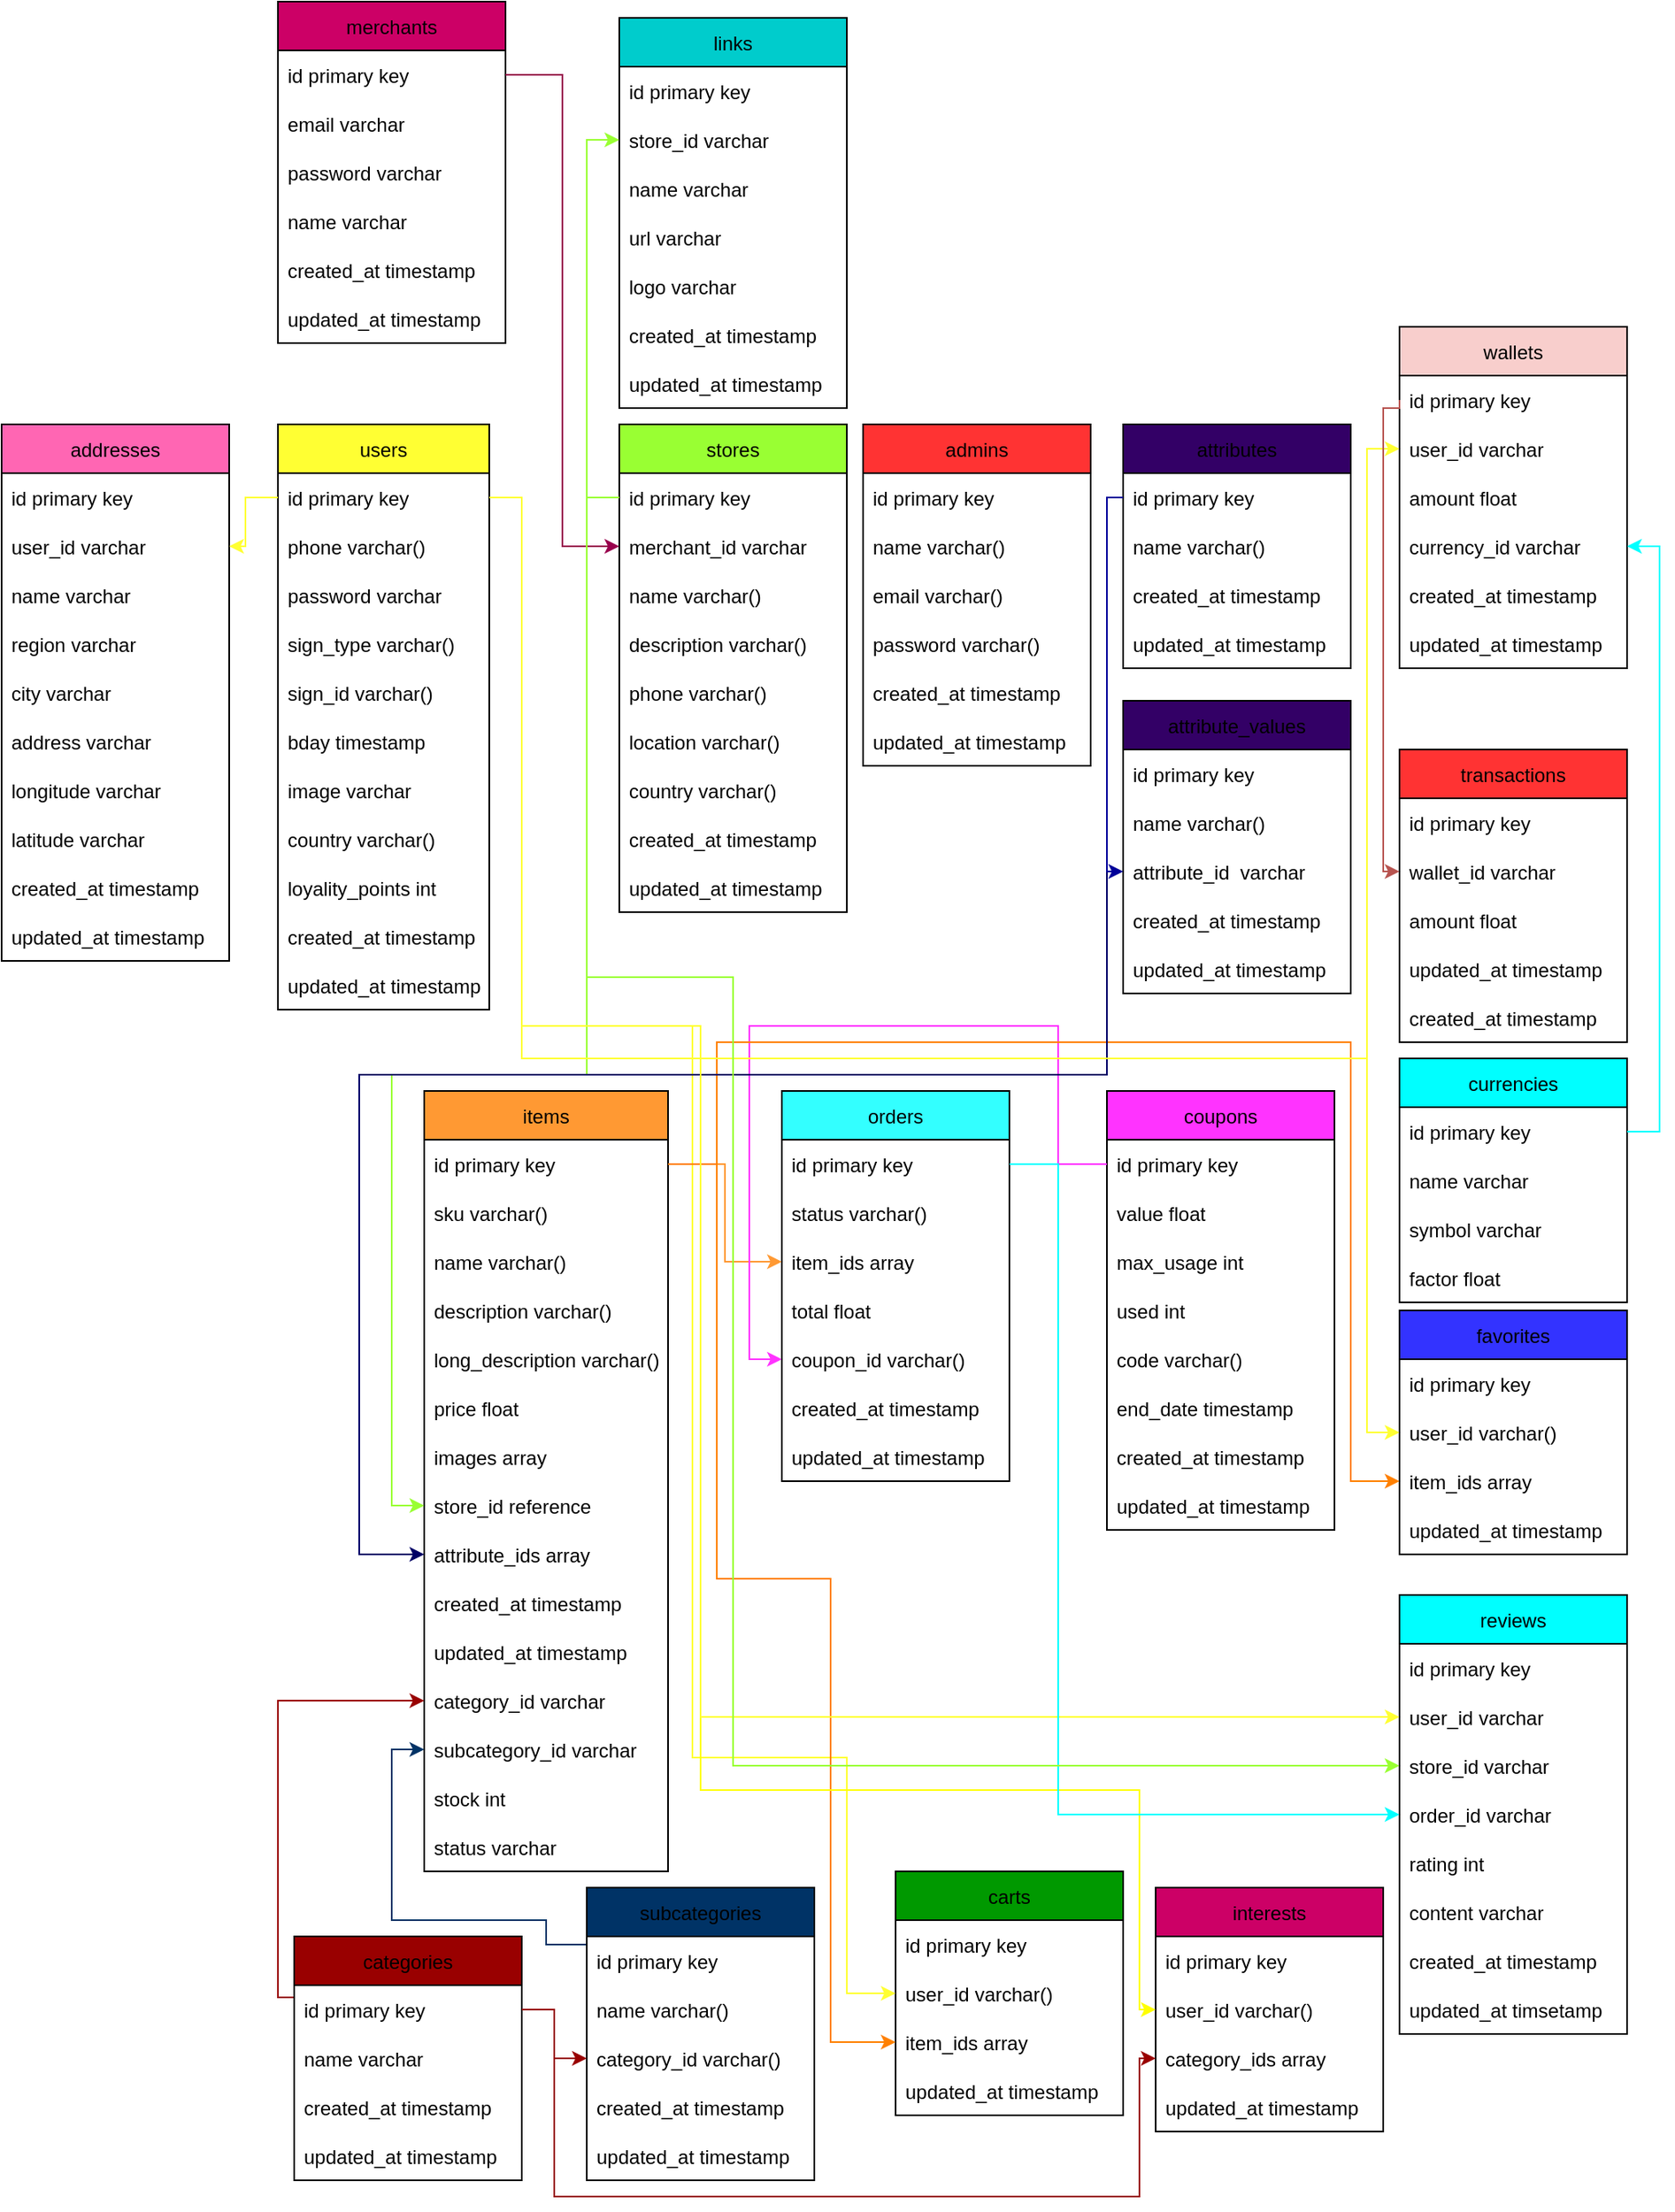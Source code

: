 <mxfile version="17.2.4" type="device"><diagram id="fb4-raa7PM9j3anyr2LW" name="Page-1"><mxGraphModel dx="1573" dy="1594" grid="1" gridSize="10" guides="1" tooltips="1" connect="1" arrows="1" fold="1" page="1" pageScale="1" pageWidth="850" pageHeight="1100" math="0" shadow="0"><root><mxCell id="0"/><mxCell id="1" parent="0"/><mxCell id="yBR4S-_o51OfCtCI13ur-1" value="users" style="swimlane;fontStyle=0;childLayout=stackLayout;horizontal=1;startSize=30;horizontalStack=0;resizeParent=1;resizeParentMax=0;resizeLast=0;collapsible=1;marginBottom=0;strokeWidth=1;swimlaneFillColor=none;rounded=0;shadow=0;glass=0;sketch=0;swimlaneLine=1;fillColor=#FFFF33;strokeColor=#000000;" parent="1" vertex="1"><mxGeometry x="10" y="10" width="130" height="360" as="geometry"/></mxCell><mxCell id="yBR4S-_o51OfCtCI13ur-3" value="id primary key" style="text;strokeColor=none;fillColor=none;align=left;verticalAlign=middle;spacingLeft=4;spacingRight=4;overflow=hidden;points=[[0,0.5],[1,0.5]];portConstraint=eastwest;rotatable=0;" parent="yBR4S-_o51OfCtCI13ur-1" vertex="1"><mxGeometry y="30" width="130" height="30" as="geometry"/></mxCell><mxCell id="yBR4S-_o51OfCtCI13ur-4" value="phone varchar()" style="text;strokeColor=none;fillColor=none;align=left;verticalAlign=middle;spacingLeft=4;spacingRight=4;overflow=hidden;points=[[0,0.5],[1,0.5]];portConstraint=eastwest;rotatable=0;" parent="yBR4S-_o51OfCtCI13ur-1" vertex="1"><mxGeometry y="60" width="130" height="30" as="geometry"/></mxCell><mxCell id="bVmwNKcrWVbN0RekLnmM-16" value="password varchar" style="text;strokeColor=none;fillColor=none;align=left;verticalAlign=middle;spacingLeft=4;spacingRight=4;overflow=hidden;points=[[0,0.5],[1,0.5]];portConstraint=eastwest;rotatable=0;" parent="yBR4S-_o51OfCtCI13ur-1" vertex="1"><mxGeometry y="90" width="130" height="30" as="geometry"/></mxCell><mxCell id="yBR4S-_o51OfCtCI13ur-7" value="sign_type varchar()" style="text;strokeColor=none;fillColor=none;align=left;verticalAlign=middle;spacingLeft=4;spacingRight=4;overflow=hidden;points=[[0,0.5],[1,0.5]];portConstraint=eastwest;rotatable=0;" parent="yBR4S-_o51OfCtCI13ur-1" vertex="1"><mxGeometry y="120" width="130" height="30" as="geometry"/></mxCell><mxCell id="yBR4S-_o51OfCtCI13ur-8" value="sign_id varchar()" style="text;strokeColor=none;fillColor=none;align=left;verticalAlign=middle;spacingLeft=4;spacingRight=4;overflow=hidden;points=[[0,0.5],[1,0.5]];portConstraint=eastwest;rotatable=0;" parent="yBR4S-_o51OfCtCI13ur-1" vertex="1"><mxGeometry y="150" width="130" height="30" as="geometry"/></mxCell><mxCell id="yBR4S-_o51OfCtCI13ur-9" value="bday timestamp" style="text;strokeColor=none;fillColor=none;align=left;verticalAlign=middle;spacingLeft=4;spacingRight=4;overflow=hidden;points=[[0,0.5],[1,0.5]];portConstraint=eastwest;rotatable=0;" parent="yBR4S-_o51OfCtCI13ur-1" vertex="1"><mxGeometry y="180" width="130" height="30" as="geometry"/></mxCell><mxCell id="yBR4S-_o51OfCtCI13ur-10" value="image varchar" style="text;strokeColor=none;fillColor=none;align=left;verticalAlign=middle;spacingLeft=4;spacingRight=4;overflow=hidden;points=[[0,0.5],[1,0.5]];portConstraint=eastwest;rotatable=0;" parent="yBR4S-_o51OfCtCI13ur-1" vertex="1"><mxGeometry y="210" width="130" height="30" as="geometry"/></mxCell><mxCell id="yBR4S-_o51OfCtCI13ur-25" value="country varchar()" style="text;strokeColor=none;fillColor=none;align=left;verticalAlign=middle;spacingLeft=4;spacingRight=4;overflow=hidden;points=[[0,0.5],[1,0.5]];portConstraint=eastwest;rotatable=0;" parent="yBR4S-_o51OfCtCI13ur-1" vertex="1"><mxGeometry y="240" width="130" height="30" as="geometry"/></mxCell><mxCell id="yBR4S-_o51OfCtCI13ur-11" value="loyality_points int" style="text;strokeColor=none;fillColor=none;align=left;verticalAlign=middle;spacingLeft=4;spacingRight=4;overflow=hidden;points=[[0,0.5],[1,0.5]];portConstraint=eastwest;rotatable=0;" parent="yBR4S-_o51OfCtCI13ur-1" vertex="1"><mxGeometry y="270" width="130" height="30" as="geometry"/></mxCell><mxCell id="yBR4S-_o51OfCtCI13ur-12" value="created_at timestamp" style="text;strokeColor=none;fillColor=none;align=left;verticalAlign=middle;spacingLeft=4;spacingRight=4;overflow=hidden;points=[[0,0.5],[1,0.5]];portConstraint=eastwest;rotatable=0;" parent="yBR4S-_o51OfCtCI13ur-1" vertex="1"><mxGeometry y="300" width="130" height="30" as="geometry"/></mxCell><mxCell id="yBR4S-_o51OfCtCI13ur-13" value="updated_at timestamp" style="text;strokeColor=none;fillColor=none;align=left;verticalAlign=middle;spacingLeft=4;spacingRight=4;overflow=hidden;points=[[0,0.5],[1,0.5]];portConstraint=eastwest;rotatable=0;" parent="yBR4S-_o51OfCtCI13ur-1" vertex="1"><mxGeometry y="330" width="130" height="30" as="geometry"/></mxCell><mxCell id="yBR4S-_o51OfCtCI13ur-14" value="stores" style="swimlane;fontStyle=0;childLayout=stackLayout;horizontal=1;startSize=30;horizontalStack=0;resizeParent=1;resizeParentMax=0;resizeLast=0;collapsible=1;marginBottom=0;rounded=0;shadow=0;glass=0;sketch=0;strokeWidth=1;fillColor=#99FF33;" parent="1" vertex="1"><mxGeometry x="220" y="10" width="140" height="300" as="geometry"/></mxCell><mxCell id="yBR4S-_o51OfCtCI13ur-15" value="id primary key" style="text;strokeColor=none;fillColor=none;align=left;verticalAlign=middle;spacingLeft=4;spacingRight=4;overflow=hidden;points=[[0,0.5],[1,0.5]];portConstraint=eastwest;rotatable=0;rounded=0;shadow=0;glass=0;sketch=0;" parent="yBR4S-_o51OfCtCI13ur-14" vertex="1"><mxGeometry y="30" width="140" height="30" as="geometry"/></mxCell><mxCell id="dJigxZKEPbLQVIy1U2XS-35" value="merchant_id varchar" style="text;strokeColor=none;fillColor=none;align=left;verticalAlign=middle;spacingLeft=4;spacingRight=4;overflow=hidden;points=[[0,0.5],[1,0.5]];portConstraint=eastwest;rotatable=0;rounded=0;shadow=0;glass=0;sketch=0;" vertex="1" parent="yBR4S-_o51OfCtCI13ur-14"><mxGeometry y="60" width="140" height="30" as="geometry"/></mxCell><mxCell id="yBR4S-_o51OfCtCI13ur-18" value="name varchar()" style="text;strokeColor=none;fillColor=none;align=left;verticalAlign=middle;spacingLeft=4;spacingRight=4;overflow=hidden;points=[[0,0.5],[1,0.5]];portConstraint=eastwest;rotatable=0;rounded=0;shadow=0;glass=0;sketch=0;" parent="yBR4S-_o51OfCtCI13ur-14" vertex="1"><mxGeometry y="90" width="140" height="30" as="geometry"/></mxCell><mxCell id="yBR4S-_o51OfCtCI13ur-20" value="description varchar()" style="text;strokeColor=none;fillColor=none;align=left;verticalAlign=middle;spacingLeft=4;spacingRight=4;overflow=hidden;points=[[0,0.5],[1,0.5]];portConstraint=eastwest;rotatable=0;rounded=0;shadow=0;glass=0;sketch=0;" parent="yBR4S-_o51OfCtCI13ur-14" vertex="1"><mxGeometry y="120" width="140" height="30" as="geometry"/></mxCell><mxCell id="yBR4S-_o51OfCtCI13ur-21" value="phone varchar()" style="text;strokeColor=none;fillColor=none;align=left;verticalAlign=middle;spacingLeft=4;spacingRight=4;overflow=hidden;points=[[0,0.5],[1,0.5]];portConstraint=eastwest;rotatable=0;rounded=0;shadow=0;glass=0;sketch=0;" parent="yBR4S-_o51OfCtCI13ur-14" vertex="1"><mxGeometry y="150" width="140" height="30" as="geometry"/></mxCell><mxCell id="yBR4S-_o51OfCtCI13ur-22" value="location varchar()" style="text;strokeColor=none;fillColor=none;align=left;verticalAlign=middle;spacingLeft=4;spacingRight=4;overflow=hidden;points=[[0,0.5],[1,0.5]];portConstraint=eastwest;rotatable=0;rounded=0;shadow=0;glass=0;sketch=0;" parent="yBR4S-_o51OfCtCI13ur-14" vertex="1"><mxGeometry y="180" width="140" height="30" as="geometry"/></mxCell><mxCell id="yBR4S-_o51OfCtCI13ur-23" value="country varchar()" style="text;strokeColor=none;fillColor=none;align=left;verticalAlign=middle;spacingLeft=4;spacingRight=4;overflow=hidden;points=[[0,0.5],[1,0.5]];portConstraint=eastwest;rotatable=0;rounded=0;shadow=0;glass=0;sketch=0;" parent="yBR4S-_o51OfCtCI13ur-14" vertex="1"><mxGeometry y="210" width="140" height="30" as="geometry"/></mxCell><mxCell id="yBR4S-_o51OfCtCI13ur-27" value="created_at timestamp" style="text;strokeColor=none;fillColor=none;align=left;verticalAlign=middle;spacingLeft=4;spacingRight=4;overflow=hidden;points=[[0,0.5],[1,0.5]];portConstraint=eastwest;rotatable=0;rounded=0;shadow=0;glass=0;sketch=0;" parent="yBR4S-_o51OfCtCI13ur-14" vertex="1"><mxGeometry y="240" width="140" height="30" as="geometry"/></mxCell><mxCell id="yBR4S-_o51OfCtCI13ur-28" value="updated_at timestamp" style="text;strokeColor=none;fillColor=none;align=left;verticalAlign=middle;spacingLeft=4;spacingRight=4;overflow=hidden;points=[[0,0.5],[1,0.5]];portConstraint=eastwest;rotatable=0;rounded=0;shadow=0;glass=0;sketch=0;" parent="yBR4S-_o51OfCtCI13ur-14" vertex="1"><mxGeometry y="270" width="140" height="30" as="geometry"/></mxCell><mxCell id="yBR4S-_o51OfCtCI13ur-29" value="admins" style="swimlane;fontStyle=0;childLayout=stackLayout;horizontal=1;startSize=30;horizontalStack=0;resizeParent=1;resizeParentMax=0;resizeLast=0;collapsible=1;marginBottom=0;rounded=0;shadow=0;glass=0;sketch=0;strokeWidth=1;fillColor=#FF3333;gradientColor=none;" parent="1" vertex="1"><mxGeometry x="370" y="10" width="140" height="210" as="geometry"/></mxCell><mxCell id="bVmwNKcrWVbN0RekLnmM-17" value="id primary key" style="text;strokeColor=none;fillColor=none;align=left;verticalAlign=middle;spacingLeft=4;spacingRight=4;overflow=hidden;points=[[0,0.5],[1,0.5]];portConstraint=eastwest;rotatable=0;rounded=0;shadow=0;glass=0;sketch=0;" parent="yBR4S-_o51OfCtCI13ur-29" vertex="1"><mxGeometry y="30" width="140" height="30" as="geometry"/></mxCell><mxCell id="yBR4S-_o51OfCtCI13ur-30" value="name varchar()" style="text;strokeColor=none;fillColor=none;align=left;verticalAlign=middle;spacingLeft=4;spacingRight=4;overflow=hidden;points=[[0,0.5],[1,0.5]];portConstraint=eastwest;rotatable=0;rounded=0;shadow=0;glass=0;sketch=0;" parent="yBR4S-_o51OfCtCI13ur-29" vertex="1"><mxGeometry y="60" width="140" height="30" as="geometry"/></mxCell><mxCell id="yBR4S-_o51OfCtCI13ur-31" value="email varchar()" style="text;strokeColor=none;fillColor=none;align=left;verticalAlign=middle;spacingLeft=4;spacingRight=4;overflow=hidden;points=[[0,0.5],[1,0.5]];portConstraint=eastwest;rotatable=0;rounded=0;shadow=0;glass=0;sketch=0;" parent="yBR4S-_o51OfCtCI13ur-29" vertex="1"><mxGeometry y="90" width="140" height="30" as="geometry"/></mxCell><mxCell id="yBR4S-_o51OfCtCI13ur-32" value="password varchar()" style="text;strokeColor=none;fillColor=none;align=left;verticalAlign=middle;spacingLeft=4;spacingRight=4;overflow=hidden;points=[[0,0.5],[1,0.5]];portConstraint=eastwest;rotatable=0;rounded=0;shadow=0;glass=0;sketch=0;" parent="yBR4S-_o51OfCtCI13ur-29" vertex="1"><mxGeometry y="120" width="140" height="30" as="geometry"/></mxCell><mxCell id="yBR4S-_o51OfCtCI13ur-33" value="created_at timestamp" style="text;strokeColor=none;fillColor=none;align=left;verticalAlign=middle;spacingLeft=4;spacingRight=4;overflow=hidden;points=[[0,0.5],[1,0.5]];portConstraint=eastwest;rotatable=0;rounded=0;shadow=0;glass=0;sketch=0;" parent="yBR4S-_o51OfCtCI13ur-29" vertex="1"><mxGeometry y="150" width="140" height="30" as="geometry"/></mxCell><mxCell id="yBR4S-_o51OfCtCI13ur-34" value="updated_at timestamp" style="text;strokeColor=none;fillColor=none;align=left;verticalAlign=middle;spacingLeft=4;spacingRight=4;overflow=hidden;points=[[0,0.5],[1,0.5]];portConstraint=eastwest;rotatable=0;rounded=0;shadow=0;glass=0;sketch=0;" parent="yBR4S-_o51OfCtCI13ur-29" vertex="1"><mxGeometry y="180" width="140" height="30" as="geometry"/></mxCell><mxCell id="yBR4S-_o51OfCtCI13ur-35" value="items" style="swimlane;fontStyle=0;childLayout=stackLayout;horizontal=1;startSize=30;horizontalStack=0;resizeParent=1;resizeParentMax=0;resizeLast=0;collapsible=1;marginBottom=0;rounded=0;shadow=0;glass=0;sketch=0;strokeWidth=1;fillColor=#FF9933;gradientColor=none;" parent="1" vertex="1"><mxGeometry x="100" y="420" width="150" height="480" as="geometry"/></mxCell><mxCell id="yBR4S-_o51OfCtCI13ur-36" value="id primary key" style="text;strokeColor=none;fillColor=none;align=left;verticalAlign=middle;spacingLeft=4;spacingRight=4;overflow=hidden;points=[[0,0.5],[1,0.5]];portConstraint=eastwest;rotatable=0;rounded=0;shadow=0;glass=0;sketch=0;" parent="yBR4S-_o51OfCtCI13ur-35" vertex="1"><mxGeometry y="30" width="150" height="30" as="geometry"/></mxCell><mxCell id="yBR4S-_o51OfCtCI13ur-37" value="sku varchar()" style="text;strokeColor=none;fillColor=none;align=left;verticalAlign=middle;spacingLeft=4;spacingRight=4;overflow=hidden;points=[[0,0.5],[1,0.5]];portConstraint=eastwest;rotatable=0;rounded=0;shadow=0;glass=0;sketch=0;" parent="yBR4S-_o51OfCtCI13ur-35" vertex="1"><mxGeometry y="60" width="150" height="30" as="geometry"/></mxCell><mxCell id="yBR4S-_o51OfCtCI13ur-38" value="name varchar()" style="text;strokeColor=none;fillColor=none;align=left;verticalAlign=middle;spacingLeft=4;spacingRight=4;overflow=hidden;points=[[0,0.5],[1,0.5]];portConstraint=eastwest;rotatable=0;rounded=0;shadow=0;glass=0;sketch=0;" parent="yBR4S-_o51OfCtCI13ur-35" vertex="1"><mxGeometry y="90" width="150" height="30" as="geometry"/></mxCell><mxCell id="yBR4S-_o51OfCtCI13ur-39" value="description varchar()" style="text;strokeColor=none;fillColor=none;align=left;verticalAlign=middle;spacingLeft=4;spacingRight=4;overflow=hidden;points=[[0,0.5],[1,0.5]];portConstraint=eastwest;rotatable=0;rounded=0;shadow=0;glass=0;sketch=0;" parent="yBR4S-_o51OfCtCI13ur-35" vertex="1"><mxGeometry y="120" width="150" height="30" as="geometry"/></mxCell><mxCell id="yBR4S-_o51OfCtCI13ur-40" value="long_description varchar()" style="text;strokeColor=none;fillColor=none;align=left;verticalAlign=middle;spacingLeft=4;spacingRight=4;overflow=hidden;points=[[0,0.5],[1,0.5]];portConstraint=eastwest;rotatable=0;rounded=0;shadow=0;glass=0;sketch=0;" parent="yBR4S-_o51OfCtCI13ur-35" vertex="1"><mxGeometry y="150" width="150" height="30" as="geometry"/></mxCell><mxCell id="yBR4S-_o51OfCtCI13ur-41" value="price float" style="text;strokeColor=none;fillColor=none;align=left;verticalAlign=middle;spacingLeft=4;spacingRight=4;overflow=hidden;points=[[0,0.5],[1,0.5]];portConstraint=eastwest;rotatable=0;rounded=0;shadow=0;glass=0;sketch=0;" parent="yBR4S-_o51OfCtCI13ur-35" vertex="1"><mxGeometry y="180" width="150" height="30" as="geometry"/></mxCell><mxCell id="yBR4S-_o51OfCtCI13ur-42" value="images array" style="text;strokeColor=none;fillColor=none;align=left;verticalAlign=middle;spacingLeft=4;spacingRight=4;overflow=hidden;points=[[0,0.5],[1,0.5]];portConstraint=eastwest;rotatable=0;rounded=0;shadow=0;glass=0;sketch=0;" parent="yBR4S-_o51OfCtCI13ur-35" vertex="1"><mxGeometry y="210" width="150" height="30" as="geometry"/></mxCell><mxCell id="yBR4S-_o51OfCtCI13ur-43" value="store_id reference" style="text;strokeColor=none;fillColor=none;align=left;verticalAlign=middle;spacingLeft=4;spacingRight=4;overflow=hidden;points=[[0,0.5],[1,0.5]];portConstraint=eastwest;rotatable=0;rounded=0;shadow=0;glass=0;sketch=0;" parent="yBR4S-_o51OfCtCI13ur-35" vertex="1"><mxGeometry y="240" width="150" height="30" as="geometry"/></mxCell><mxCell id="yBR4S-_o51OfCtCI13ur-44" value="attribute_ids array" style="text;strokeColor=none;fillColor=none;align=left;verticalAlign=middle;spacingLeft=4;spacingRight=4;overflow=hidden;points=[[0,0.5],[1,0.5]];portConstraint=eastwest;rotatable=0;rounded=0;shadow=0;glass=0;sketch=0;" parent="yBR4S-_o51OfCtCI13ur-35" vertex="1"><mxGeometry y="270" width="150" height="30" as="geometry"/></mxCell><mxCell id="yBR4S-_o51OfCtCI13ur-46" value="created_at timestamp" style="text;strokeColor=none;fillColor=none;align=left;verticalAlign=middle;spacingLeft=4;spacingRight=4;overflow=hidden;points=[[0,0.5],[1,0.5]];portConstraint=eastwest;rotatable=0;rounded=0;shadow=0;glass=0;sketch=0;" parent="yBR4S-_o51OfCtCI13ur-35" vertex="1"><mxGeometry y="300" width="150" height="30" as="geometry"/></mxCell><mxCell id="yBR4S-_o51OfCtCI13ur-47" value="updated_at timestamp" style="text;strokeColor=none;fillColor=none;align=left;verticalAlign=middle;spacingLeft=4;spacingRight=4;overflow=hidden;points=[[0,0.5],[1,0.5]];portConstraint=eastwest;rotatable=0;rounded=0;shadow=0;glass=0;sketch=0;" parent="yBR4S-_o51OfCtCI13ur-35" vertex="1"><mxGeometry y="330" width="150" height="30" as="geometry"/></mxCell><mxCell id="yBR4S-_o51OfCtCI13ur-89" value="category_id varchar" style="text;strokeColor=none;fillColor=none;align=left;verticalAlign=middle;spacingLeft=4;spacingRight=4;overflow=hidden;points=[[0,0.5],[1,0.5]];portConstraint=eastwest;rotatable=0;rounded=0;shadow=0;glass=0;sketch=0;" parent="yBR4S-_o51OfCtCI13ur-35" vertex="1"><mxGeometry y="360" width="150" height="30" as="geometry"/></mxCell><mxCell id="yBR4S-_o51OfCtCI13ur-91" value="subcategory_id varchar" style="text;strokeColor=none;fillColor=none;align=left;verticalAlign=middle;spacingLeft=4;spacingRight=4;overflow=hidden;points=[[0,0.5],[1,0.5]];portConstraint=eastwest;rotatable=0;rounded=0;shadow=0;glass=0;sketch=0;" parent="yBR4S-_o51OfCtCI13ur-35" vertex="1"><mxGeometry y="390" width="150" height="30" as="geometry"/></mxCell><mxCell id="dJigxZKEPbLQVIy1U2XS-1" value="stock int" style="text;strokeColor=none;fillColor=none;align=left;verticalAlign=middle;spacingLeft=4;spacingRight=4;overflow=hidden;points=[[0,0.5],[1,0.5]];portConstraint=eastwest;rotatable=0;rounded=0;shadow=0;glass=0;sketch=0;" vertex="1" parent="yBR4S-_o51OfCtCI13ur-35"><mxGeometry y="420" width="150" height="30" as="geometry"/></mxCell><mxCell id="dJigxZKEPbLQVIy1U2XS-2" value="status varchar" style="text;strokeColor=none;fillColor=none;align=left;verticalAlign=middle;spacingLeft=4;spacingRight=4;overflow=hidden;points=[[0,0.5],[1,0.5]];portConstraint=eastwest;rotatable=0;rounded=0;shadow=0;glass=0;sketch=0;" vertex="1" parent="yBR4S-_o51OfCtCI13ur-35"><mxGeometry y="450" width="150" height="30" as="geometry"/></mxCell><mxCell id="yBR4S-_o51OfCtCI13ur-45" style="edgeStyle=orthogonalEdgeStyle;rounded=0;orthogonalLoop=1;jettySize=auto;html=1;entryX=0;entryY=0.5;entryDx=0;entryDy=0;strokeColor=#99FF33;" parent="1" source="yBR4S-_o51OfCtCI13ur-15" target="yBR4S-_o51OfCtCI13ur-43" edge="1"><mxGeometry relative="1" as="geometry"><mxPoint x="190" y="360" as="targetPoint"/><Array as="points"><mxPoint x="200" y="55"/><mxPoint x="200" y="410"/><mxPoint x="80" y="410"/><mxPoint x="80" y="675"/></Array></mxGeometry></mxCell><mxCell id="yBR4S-_o51OfCtCI13ur-48" value="orders" style="swimlane;fontStyle=0;childLayout=stackLayout;horizontal=1;startSize=30;horizontalStack=0;resizeParent=1;resizeParentMax=0;resizeLast=0;collapsible=1;marginBottom=0;rounded=0;shadow=0;glass=0;sketch=0;strokeWidth=1;fillColor=#33FFFF;gradientColor=none;" parent="1" vertex="1"><mxGeometry x="320" y="420" width="140" height="240" as="geometry"/></mxCell><mxCell id="yBR4S-_o51OfCtCI13ur-49" value="id primary key" style="text;strokeColor=none;fillColor=none;align=left;verticalAlign=middle;spacingLeft=4;spacingRight=4;overflow=hidden;points=[[0,0.5],[1,0.5]];portConstraint=eastwest;rotatable=0;rounded=0;shadow=0;glass=0;sketch=0;" parent="yBR4S-_o51OfCtCI13ur-48" vertex="1"><mxGeometry y="30" width="140" height="30" as="geometry"/></mxCell><mxCell id="yBR4S-_o51OfCtCI13ur-50" value="status varchar()" style="text;strokeColor=none;fillColor=none;align=left;verticalAlign=middle;spacingLeft=4;spacingRight=4;overflow=hidden;points=[[0,0.5],[1,0.5]];portConstraint=eastwest;rotatable=0;rounded=0;shadow=0;glass=0;sketch=0;" parent="yBR4S-_o51OfCtCI13ur-48" vertex="1"><mxGeometry y="60" width="140" height="30" as="geometry"/></mxCell><mxCell id="yBR4S-_o51OfCtCI13ur-51" value="item_ids array" style="text;strokeColor=none;fillColor=none;align=left;verticalAlign=middle;spacingLeft=4;spacingRight=4;overflow=hidden;points=[[0,0.5],[1,0.5]];portConstraint=eastwest;rotatable=0;rounded=0;shadow=0;glass=0;sketch=0;" parent="yBR4S-_o51OfCtCI13ur-48" vertex="1"><mxGeometry y="90" width="140" height="30" as="geometry"/></mxCell><mxCell id="yBR4S-_o51OfCtCI13ur-53" value="total float" style="text;strokeColor=none;fillColor=none;align=left;verticalAlign=middle;spacingLeft=4;spacingRight=4;overflow=hidden;points=[[0,0.5],[1,0.5]];portConstraint=eastwest;rotatable=0;rounded=0;shadow=0;glass=0;sketch=0;" parent="yBR4S-_o51OfCtCI13ur-48" vertex="1"><mxGeometry y="120" width="140" height="30" as="geometry"/></mxCell><mxCell id="yBR4S-_o51OfCtCI13ur-54" value="coupon_id varchar()" style="text;strokeColor=none;fillColor=none;align=left;verticalAlign=middle;spacingLeft=4;spacingRight=4;overflow=hidden;points=[[0,0.5],[1,0.5]];portConstraint=eastwest;rotatable=0;rounded=0;shadow=0;glass=0;sketch=0;" parent="yBR4S-_o51OfCtCI13ur-48" vertex="1"><mxGeometry y="150" width="140" height="30" as="geometry"/></mxCell><mxCell id="yBR4S-_o51OfCtCI13ur-60" value="created_at timestamp" style="text;strokeColor=none;fillColor=none;align=left;verticalAlign=middle;spacingLeft=4;spacingRight=4;overflow=hidden;points=[[0,0.5],[1,0.5]];portConstraint=eastwest;rotatable=0;rounded=0;shadow=0;glass=0;sketch=0;" parent="yBR4S-_o51OfCtCI13ur-48" vertex="1"><mxGeometry y="180" width="140" height="30" as="geometry"/></mxCell><mxCell id="yBR4S-_o51OfCtCI13ur-61" value="updated_at timestamp" style="text;strokeColor=none;fillColor=none;align=left;verticalAlign=middle;spacingLeft=4;spacingRight=4;overflow=hidden;points=[[0,0.5],[1,0.5]];portConstraint=eastwest;rotatable=0;rounded=0;shadow=0;glass=0;sketch=0;" parent="yBR4S-_o51OfCtCI13ur-48" vertex="1"><mxGeometry y="210" width="140" height="30" as="geometry"/></mxCell><mxCell id="yBR4S-_o51OfCtCI13ur-52" style="edgeStyle=orthogonalEdgeStyle;rounded=0;orthogonalLoop=1;jettySize=auto;html=1;entryX=0;entryY=0.5;entryDx=0;entryDy=0;strokeColor=#FF9933;" parent="1" source="yBR4S-_o51OfCtCI13ur-36" target="yBR4S-_o51OfCtCI13ur-51" edge="1"><mxGeometry relative="1" as="geometry"/></mxCell><mxCell id="yBR4S-_o51OfCtCI13ur-55" value="coupons" style="swimlane;fontStyle=0;childLayout=stackLayout;horizontal=1;startSize=30;horizontalStack=0;resizeParent=1;resizeParentMax=0;resizeLast=0;collapsible=1;marginBottom=0;rounded=0;shadow=0;glass=0;sketch=0;strokeColor=#000000;strokeWidth=1;fillColor=#FF33FF;gradientColor=none;" parent="1" vertex="1"><mxGeometry x="520" y="420" width="140" height="270" as="geometry"/></mxCell><mxCell id="yBR4S-_o51OfCtCI13ur-56" value="id primary key" style="text;strokeColor=none;fillColor=none;align=left;verticalAlign=middle;spacingLeft=4;spacingRight=4;overflow=hidden;points=[[0,0.5],[1,0.5]];portConstraint=eastwest;rotatable=0;rounded=0;shadow=0;glass=0;sketch=0;" parent="yBR4S-_o51OfCtCI13ur-55" vertex="1"><mxGeometry y="30" width="140" height="30" as="geometry"/></mxCell><mxCell id="yBR4S-_o51OfCtCI13ur-57" value="value float" style="text;strokeColor=none;fillColor=none;align=left;verticalAlign=middle;spacingLeft=4;spacingRight=4;overflow=hidden;points=[[0,0.5],[1,0.5]];portConstraint=eastwest;rotatable=0;rounded=0;shadow=0;glass=0;sketch=0;" parent="yBR4S-_o51OfCtCI13ur-55" vertex="1"><mxGeometry y="60" width="140" height="30" as="geometry"/></mxCell><mxCell id="yBR4S-_o51OfCtCI13ur-58" value="max_usage int" style="text;strokeColor=none;fillColor=none;align=left;verticalAlign=middle;spacingLeft=4;spacingRight=4;overflow=hidden;points=[[0,0.5],[1,0.5]];portConstraint=eastwest;rotatable=0;rounded=0;shadow=0;glass=0;sketch=0;" parent="yBR4S-_o51OfCtCI13ur-55" vertex="1"><mxGeometry y="90" width="140" height="30" as="geometry"/></mxCell><mxCell id="bVmwNKcrWVbN0RekLnmM-25" value="used int" style="text;strokeColor=none;fillColor=none;align=left;verticalAlign=middle;spacingLeft=4;spacingRight=4;overflow=hidden;points=[[0,0.5],[1,0.5]];portConstraint=eastwest;rotatable=0;rounded=0;shadow=0;glass=0;sketch=0;" parent="yBR4S-_o51OfCtCI13ur-55" vertex="1"><mxGeometry y="120" width="140" height="30" as="geometry"/></mxCell><mxCell id="yBR4S-_o51OfCtCI13ur-75" value="code varchar()" style="text;strokeColor=none;fillColor=none;align=left;verticalAlign=middle;spacingLeft=4;spacingRight=4;overflow=hidden;points=[[0,0.5],[1,0.5]];portConstraint=eastwest;rotatable=0;rounded=0;shadow=0;glass=0;sketch=0;" parent="yBR4S-_o51OfCtCI13ur-55" vertex="1"><mxGeometry y="150" width="140" height="30" as="geometry"/></mxCell><mxCell id="yBR4S-_o51OfCtCI13ur-62" value="end_date timestamp" style="text;strokeColor=none;fillColor=none;align=left;verticalAlign=middle;spacingLeft=4;spacingRight=4;overflow=hidden;points=[[0,0.5],[1,0.5]];portConstraint=eastwest;rotatable=0;rounded=0;shadow=0;glass=0;sketch=0;" parent="yBR4S-_o51OfCtCI13ur-55" vertex="1"><mxGeometry y="180" width="140" height="30" as="geometry"/></mxCell><mxCell id="yBR4S-_o51OfCtCI13ur-63" value="created_at timestamp" style="text;strokeColor=none;fillColor=none;align=left;verticalAlign=middle;spacingLeft=4;spacingRight=4;overflow=hidden;points=[[0,0.5],[1,0.5]];portConstraint=eastwest;rotatable=0;rounded=0;shadow=0;glass=0;sketch=0;" parent="yBR4S-_o51OfCtCI13ur-55" vertex="1"><mxGeometry y="210" width="140" height="30" as="geometry"/></mxCell><mxCell id="yBR4S-_o51OfCtCI13ur-64" value="updated_at timestamp" style="text;strokeColor=none;fillColor=none;align=left;verticalAlign=middle;spacingLeft=4;spacingRight=4;overflow=hidden;points=[[0,0.5],[1,0.5]];portConstraint=eastwest;rotatable=0;rounded=0;shadow=0;glass=0;sketch=0;" parent="yBR4S-_o51OfCtCI13ur-55" vertex="1"><mxGeometry y="240" width="140" height="30" as="geometry"/></mxCell><mxCell id="yBR4S-_o51OfCtCI13ur-59" style="edgeStyle=orthogonalEdgeStyle;rounded=0;orthogonalLoop=1;jettySize=auto;html=1;entryX=0;entryY=0.5;entryDx=0;entryDy=0;strokeColor=#FF33FF;" parent="1" source="yBR4S-_o51OfCtCI13ur-56" target="yBR4S-_o51OfCtCI13ur-54" edge="1"><mxGeometry relative="1" as="geometry"><Array as="points"><mxPoint x="490" y="465"/><mxPoint x="490" y="380"/><mxPoint x="300" y="380"/><mxPoint x="300" y="585"/></Array></mxGeometry></mxCell><mxCell id="yBR4S-_o51OfCtCI13ur-65" value="favorites" style="swimlane;fontStyle=0;childLayout=stackLayout;horizontal=1;startSize=30;horizontalStack=0;resizeParent=1;resizeParentMax=0;resizeLast=0;collapsible=1;marginBottom=0;rounded=0;shadow=0;glass=0;sketch=0;strokeColor=#000000;strokeWidth=1;fillColor=#3333FF;gradientColor=none;" parent="1" vertex="1"><mxGeometry x="700" y="555" width="140" height="150" as="geometry"/></mxCell><mxCell id="yBR4S-_o51OfCtCI13ur-66" value="id primary key" style="text;strokeColor=none;fillColor=none;align=left;verticalAlign=middle;spacingLeft=4;spacingRight=4;overflow=hidden;points=[[0,0.5],[1,0.5]];portConstraint=eastwest;rotatable=0;rounded=0;shadow=0;glass=0;sketch=0;" parent="yBR4S-_o51OfCtCI13ur-65" vertex="1"><mxGeometry y="30" width="140" height="30" as="geometry"/></mxCell><mxCell id="yBR4S-_o51OfCtCI13ur-67" value="user_id varchar()" style="text;strokeColor=none;fillColor=none;align=left;verticalAlign=middle;spacingLeft=4;spacingRight=4;overflow=hidden;points=[[0,0.5],[1,0.5]];portConstraint=eastwest;rotatable=0;rounded=0;shadow=0;glass=0;sketch=0;" parent="yBR4S-_o51OfCtCI13ur-65" vertex="1"><mxGeometry y="60" width="140" height="30" as="geometry"/></mxCell><mxCell id="yBR4S-_o51OfCtCI13ur-68" value="item_ids array" style="text;strokeColor=none;fillColor=none;align=left;verticalAlign=middle;spacingLeft=4;spacingRight=4;overflow=hidden;points=[[0,0.5],[1,0.5]];portConstraint=eastwest;rotatable=0;rounded=0;shadow=0;glass=0;sketch=0;" parent="yBR4S-_o51OfCtCI13ur-65" vertex="1"><mxGeometry y="90" width="140" height="30" as="geometry"/></mxCell><mxCell id="yBR4S-_o51OfCtCI13ur-76" value="updated_at timestamp" style="text;strokeColor=none;fillColor=none;align=left;verticalAlign=middle;spacingLeft=4;spacingRight=4;overflow=hidden;points=[[0,0.5],[1,0.5]];portConstraint=eastwest;rotatable=0;rounded=0;shadow=0;glass=0;sketch=0;" parent="yBR4S-_o51OfCtCI13ur-65" vertex="1"><mxGeometry y="120" width="140" height="30" as="geometry"/></mxCell><mxCell id="yBR4S-_o51OfCtCI13ur-69" style="edgeStyle=orthogonalEdgeStyle;rounded=0;orthogonalLoop=1;jettySize=auto;html=1;exitX=1;exitY=0.5;exitDx=0;exitDy=0;strokeColor=#FFFF33;entryX=0;entryY=0.5;entryDx=0;entryDy=0;" parent="1" source="yBR4S-_o51OfCtCI13ur-3" target="yBR4S-_o51OfCtCI13ur-65" edge="1"><mxGeometry relative="1" as="geometry"><Array as="points"><mxPoint x="160" y="55"/><mxPoint x="160" y="400"/><mxPoint x="680" y="400"/><mxPoint x="680" y="630"/></Array></mxGeometry></mxCell><mxCell id="yBR4S-_o51OfCtCI13ur-70" style="edgeStyle=orthogonalEdgeStyle;rounded=0;orthogonalLoop=1;jettySize=auto;html=1;exitX=1;exitY=0.5;exitDx=0;exitDy=0;entryX=0;entryY=0.5;entryDx=0;entryDy=0;strokeColor=#FF8000;" parent="1" source="yBR4S-_o51OfCtCI13ur-36" target="yBR4S-_o51OfCtCI13ur-68" edge="1"><mxGeometry relative="1" as="geometry"><Array as="points"><mxPoint x="280" y="465"/><mxPoint x="280" y="390"/><mxPoint x="670" y="390"/><mxPoint x="670" y="660"/></Array></mxGeometry></mxCell><mxCell id="yBR4S-_o51OfCtCI13ur-90" style="edgeStyle=orthogonalEdgeStyle;rounded=0;orthogonalLoop=1;jettySize=auto;html=1;exitX=0;exitY=0.25;exitDx=0;exitDy=0;entryX=0;entryY=0.5;entryDx=0;entryDy=0;strokeColor=#990000;" parent="1" source="yBR4S-_o51OfCtCI13ur-71" target="yBR4S-_o51OfCtCI13ur-89" edge="1"><mxGeometry relative="1" as="geometry"><Array as="points"><mxPoint x="10" y="978"/><mxPoint x="10" y="795"/></Array></mxGeometry></mxCell><mxCell id="yBR4S-_o51OfCtCI13ur-71" value="categories" style="swimlane;fontStyle=0;childLayout=stackLayout;horizontal=1;startSize=30;horizontalStack=0;resizeParent=1;resizeParentMax=0;resizeLast=0;collapsible=1;marginBottom=0;rounded=0;shadow=0;glass=0;sketch=0;strokeColor=#000000;strokeWidth=1;fillColor=#990000;gradientColor=none;" parent="1" vertex="1"><mxGeometry x="20" y="940" width="140" height="150" as="geometry"/></mxCell><mxCell id="yBR4S-_o51OfCtCI13ur-72" value="id primary key" style="text;strokeColor=none;fillColor=none;align=left;verticalAlign=middle;spacingLeft=4;spacingRight=4;overflow=hidden;points=[[0,0.5],[1,0.5]];portConstraint=eastwest;rotatable=0;rounded=0;shadow=0;glass=0;sketch=0;" parent="yBR4S-_o51OfCtCI13ur-71" vertex="1"><mxGeometry y="30" width="140" height="30" as="geometry"/></mxCell><mxCell id="yBR4S-_o51OfCtCI13ur-73" value="name varchar" style="text;strokeColor=none;fillColor=none;align=left;verticalAlign=middle;spacingLeft=4;spacingRight=4;overflow=hidden;points=[[0,0.5],[1,0.5]];portConstraint=eastwest;rotatable=0;rounded=0;shadow=0;glass=0;sketch=0;" parent="yBR4S-_o51OfCtCI13ur-71" vertex="1"><mxGeometry y="60" width="140" height="30" as="geometry"/></mxCell><mxCell id="yBR4S-_o51OfCtCI13ur-74" value="created_at timestamp" style="text;strokeColor=none;fillColor=none;align=left;verticalAlign=middle;spacingLeft=4;spacingRight=4;overflow=hidden;points=[[0,0.5],[1,0.5]];portConstraint=eastwest;rotatable=0;rounded=0;shadow=0;glass=0;sketch=0;" parent="yBR4S-_o51OfCtCI13ur-71" vertex="1"><mxGeometry y="90" width="140" height="30" as="geometry"/></mxCell><mxCell id="yBR4S-_o51OfCtCI13ur-77" value="updated_at timestamp" style="text;strokeColor=none;fillColor=none;align=left;verticalAlign=middle;spacingLeft=4;spacingRight=4;overflow=hidden;points=[[0,0.5],[1,0.5]];portConstraint=eastwest;rotatable=0;rounded=0;shadow=0;glass=0;sketch=0;" parent="yBR4S-_o51OfCtCI13ur-71" vertex="1"><mxGeometry y="120" width="140" height="30" as="geometry"/></mxCell><mxCell id="yBR4S-_o51OfCtCI13ur-92" style="edgeStyle=orthogonalEdgeStyle;rounded=0;orthogonalLoop=1;jettySize=auto;html=1;exitX=0;exitY=0.25;exitDx=0;exitDy=0;entryX=0;entryY=0.5;entryDx=0;entryDy=0;strokeColor=#003366;" parent="1" source="yBR4S-_o51OfCtCI13ur-78" target="yBR4S-_o51OfCtCI13ur-91" edge="1"><mxGeometry relative="1" as="geometry"><Array as="points"><mxPoint x="175" y="945"/><mxPoint x="175" y="930"/><mxPoint x="80" y="930"/><mxPoint x="80" y="825"/></Array></mxGeometry></mxCell><mxCell id="yBR4S-_o51OfCtCI13ur-78" value="subcategories" style="swimlane;fontStyle=0;childLayout=stackLayout;horizontal=1;startSize=30;horizontalStack=0;resizeParent=1;resizeParentMax=0;resizeLast=0;collapsible=1;marginBottom=0;rounded=0;shadow=0;glass=0;sketch=0;strokeColor=#000000;strokeWidth=1;fillColor=#003366;gradientColor=none;" parent="1" vertex="1"><mxGeometry x="200" y="910" width="140" height="180" as="geometry"/></mxCell><mxCell id="yBR4S-_o51OfCtCI13ur-79" value="id primary key" style="text;strokeColor=none;fillColor=none;align=left;verticalAlign=middle;spacingLeft=4;spacingRight=4;overflow=hidden;points=[[0,0.5],[1,0.5]];portConstraint=eastwest;rotatable=0;rounded=0;shadow=0;glass=0;sketch=0;" parent="yBR4S-_o51OfCtCI13ur-78" vertex="1"><mxGeometry y="30" width="140" height="30" as="geometry"/></mxCell><mxCell id="yBR4S-_o51OfCtCI13ur-80" value="name varchar()" style="text;strokeColor=none;fillColor=none;align=left;verticalAlign=middle;spacingLeft=4;spacingRight=4;overflow=hidden;points=[[0,0.5],[1,0.5]];portConstraint=eastwest;rotatable=0;rounded=0;shadow=0;glass=0;sketch=0;" parent="yBR4S-_o51OfCtCI13ur-78" vertex="1"><mxGeometry y="60" width="140" height="30" as="geometry"/></mxCell><mxCell id="yBR4S-_o51OfCtCI13ur-81" value="category_id varchar()" style="text;strokeColor=none;fillColor=none;align=left;verticalAlign=middle;spacingLeft=4;spacingRight=4;overflow=hidden;points=[[0,0.5],[1,0.5]];portConstraint=eastwest;rotatable=0;rounded=0;shadow=0;glass=0;sketch=0;" parent="yBR4S-_o51OfCtCI13ur-78" vertex="1"><mxGeometry y="90" width="140" height="30" as="geometry"/></mxCell><mxCell id="yBR4S-_o51OfCtCI13ur-83" value="created_at timestamp" style="text;strokeColor=none;fillColor=none;align=left;verticalAlign=middle;spacingLeft=4;spacingRight=4;overflow=hidden;points=[[0,0.5],[1,0.5]];portConstraint=eastwest;rotatable=0;rounded=0;shadow=0;glass=0;sketch=0;" parent="yBR4S-_o51OfCtCI13ur-78" vertex="1"><mxGeometry y="120" width="140" height="30" as="geometry"/></mxCell><mxCell id="yBR4S-_o51OfCtCI13ur-84" value="updated_at timestamp" style="text;strokeColor=none;fillColor=none;align=left;verticalAlign=middle;spacingLeft=4;spacingRight=4;overflow=hidden;points=[[0,0.5],[1,0.5]];portConstraint=eastwest;rotatable=0;rounded=0;shadow=0;glass=0;sketch=0;" parent="yBR4S-_o51OfCtCI13ur-78" vertex="1"><mxGeometry y="150" width="140" height="30" as="geometry"/></mxCell><mxCell id="yBR4S-_o51OfCtCI13ur-82" style="edgeStyle=orthogonalEdgeStyle;rounded=0;orthogonalLoop=1;jettySize=auto;html=1;exitX=1;exitY=0.5;exitDx=0;exitDy=0;entryX=0;entryY=0.5;entryDx=0;entryDy=0;strokeColor=#990000;" parent="1" source="yBR4S-_o51OfCtCI13ur-72" target="yBR4S-_o51OfCtCI13ur-81" edge="1"><mxGeometry relative="1" as="geometry"/></mxCell><mxCell id="yBR4S-_o51OfCtCI13ur-85" value="carts" style="swimlane;fontStyle=0;childLayout=stackLayout;horizontal=1;startSize=30;horizontalStack=0;resizeParent=1;resizeParentMax=0;resizeLast=0;collapsible=1;marginBottom=0;rounded=0;shadow=0;glass=0;sketch=0;strokeColor=#000000;strokeWidth=1;fillColor=#009900;gradientColor=none;" parent="1" vertex="1"><mxGeometry x="390" y="900" width="140" height="150" as="geometry"/></mxCell><mxCell id="yBR4S-_o51OfCtCI13ur-86" value="id primary key" style="text;strokeColor=none;fillColor=none;align=left;verticalAlign=middle;spacingLeft=4;spacingRight=4;overflow=hidden;points=[[0,0.5],[1,0.5]];portConstraint=eastwest;rotatable=0;rounded=0;shadow=0;glass=0;sketch=0;" parent="yBR4S-_o51OfCtCI13ur-85" vertex="1"><mxGeometry y="30" width="140" height="30" as="geometry"/></mxCell><mxCell id="yBR4S-_o51OfCtCI13ur-87" value="user_id varchar()" style="text;strokeColor=none;fillColor=none;align=left;verticalAlign=middle;spacingLeft=4;spacingRight=4;overflow=hidden;points=[[0,0.5],[1,0.5]];portConstraint=eastwest;rotatable=0;rounded=0;shadow=0;glass=0;sketch=0;" parent="yBR4S-_o51OfCtCI13ur-85" vertex="1"><mxGeometry y="60" width="140" height="30" as="geometry"/></mxCell><mxCell id="yBR4S-_o51OfCtCI13ur-88" value="item_ids array" style="text;strokeColor=none;fillColor=none;align=left;verticalAlign=middle;spacingLeft=4;spacingRight=4;overflow=hidden;points=[[0,0.5],[1,0.5]];portConstraint=eastwest;rotatable=0;rounded=0;shadow=0;glass=0;sketch=0;" parent="yBR4S-_o51OfCtCI13ur-85" vertex="1"><mxGeometry y="90" width="140" height="30" as="geometry"/></mxCell><mxCell id="yBR4S-_o51OfCtCI13ur-96" value="updated_at timestamp" style="text;strokeColor=none;fillColor=none;align=left;verticalAlign=middle;spacingLeft=4;spacingRight=4;overflow=hidden;points=[[0,0.5],[1,0.5]];portConstraint=eastwest;rotatable=0;rounded=0;shadow=0;glass=0;sketch=0;" parent="yBR4S-_o51OfCtCI13ur-85" vertex="1"><mxGeometry y="120" width="140" height="30" as="geometry"/></mxCell><mxCell id="yBR4S-_o51OfCtCI13ur-93" style="edgeStyle=orthogonalEdgeStyle;rounded=0;orthogonalLoop=1;jettySize=auto;html=1;exitX=1;exitY=0.5;exitDx=0;exitDy=0;entryX=0;entryY=0.5;entryDx=0;entryDy=0;strokeColor=#FFFF33;" parent="1" source="yBR4S-_o51OfCtCI13ur-3" target="yBR4S-_o51OfCtCI13ur-87" edge="1"><mxGeometry relative="1" as="geometry"><Array as="points"><mxPoint x="160" y="55"/><mxPoint x="160" y="380"/><mxPoint x="265" y="380"/><mxPoint x="265" y="830"/><mxPoint x="360" y="830"/><mxPoint x="360" y="975"/></Array></mxGeometry></mxCell><mxCell id="yBR4S-_o51OfCtCI13ur-94" style="edgeStyle=orthogonalEdgeStyle;rounded=0;orthogonalLoop=1;jettySize=auto;html=1;exitX=1;exitY=0.5;exitDx=0;exitDy=0;entryX=0;entryY=0.5;entryDx=0;entryDy=0;strokeColor=#FF8000;" parent="1" source="yBR4S-_o51OfCtCI13ur-36" target="yBR4S-_o51OfCtCI13ur-88" edge="1"><mxGeometry relative="1" as="geometry"><Array as="points"><mxPoint x="280" y="465"/><mxPoint x="280" y="720"/><mxPoint x="350" y="720"/><mxPoint x="350" y="1005"/></Array></mxGeometry></mxCell><mxCell id="yBR4S-_o51OfCtCI13ur-97" value="interests" style="swimlane;fontStyle=0;childLayout=stackLayout;horizontal=1;startSize=30;horizontalStack=0;resizeParent=1;resizeParentMax=0;resizeLast=0;collapsible=1;marginBottom=0;rounded=0;shadow=0;glass=0;sketch=0;strokeColor=#000000;strokeWidth=1;fillColor=#CC0066;gradientColor=none;" parent="1" vertex="1"><mxGeometry x="550" y="910" width="140" height="150" as="geometry"/></mxCell><mxCell id="yBR4S-_o51OfCtCI13ur-98" value="id primary key" style="text;strokeColor=none;fillColor=none;align=left;verticalAlign=middle;spacingLeft=4;spacingRight=4;overflow=hidden;points=[[0,0.5],[1,0.5]];portConstraint=eastwest;rotatable=0;rounded=0;shadow=0;glass=0;sketch=0;" parent="yBR4S-_o51OfCtCI13ur-97" vertex="1"><mxGeometry y="30" width="140" height="30" as="geometry"/></mxCell><mxCell id="yBR4S-_o51OfCtCI13ur-99" value="user_id varchar()" style="text;strokeColor=none;fillColor=none;align=left;verticalAlign=middle;spacingLeft=4;spacingRight=4;overflow=hidden;points=[[0,0.5],[1,0.5]];portConstraint=eastwest;rotatable=0;rounded=0;shadow=0;glass=0;sketch=0;" parent="yBR4S-_o51OfCtCI13ur-97" vertex="1"><mxGeometry y="60" width="140" height="30" as="geometry"/></mxCell><mxCell id="yBR4S-_o51OfCtCI13ur-100" value="category_ids array" style="text;strokeColor=none;fillColor=none;align=left;verticalAlign=middle;spacingLeft=4;spacingRight=4;overflow=hidden;points=[[0,0.5],[1,0.5]];portConstraint=eastwest;rotatable=0;rounded=0;shadow=0;glass=0;sketch=0;" parent="yBR4S-_o51OfCtCI13ur-97" vertex="1"><mxGeometry y="90" width="140" height="30" as="geometry"/></mxCell><mxCell id="yBR4S-_o51OfCtCI13ur-101" value="updated_at timestamp" style="text;strokeColor=none;fillColor=none;align=left;verticalAlign=middle;spacingLeft=4;spacingRight=4;overflow=hidden;points=[[0,0.5],[1,0.5]];portConstraint=eastwest;rotatable=0;rounded=0;shadow=0;glass=0;sketch=0;" parent="yBR4S-_o51OfCtCI13ur-97" vertex="1"><mxGeometry y="120" width="140" height="30" as="geometry"/></mxCell><mxCell id="yBR4S-_o51OfCtCI13ur-102" style="edgeStyle=orthogonalEdgeStyle;rounded=0;orthogonalLoop=1;jettySize=auto;html=1;exitX=1;exitY=0.5;exitDx=0;exitDy=0;entryX=0;entryY=0.5;entryDx=0;entryDy=0;strokeColor=#FFFF00;" parent="1" source="yBR4S-_o51OfCtCI13ur-3" target="yBR4S-_o51OfCtCI13ur-99" edge="1"><mxGeometry relative="1" as="geometry"><Array as="points"><mxPoint x="160" y="55"/><mxPoint x="160" y="380"/><mxPoint x="270" y="380"/><mxPoint x="270" y="850"/><mxPoint x="540" y="850"/><mxPoint x="540" y="985"/></Array></mxGeometry></mxCell><mxCell id="yBR4S-_o51OfCtCI13ur-103" style="edgeStyle=orthogonalEdgeStyle;rounded=0;orthogonalLoop=1;jettySize=auto;html=1;exitX=1;exitY=0.5;exitDx=0;exitDy=0;entryX=0;entryY=0.5;entryDx=0;entryDy=0;strokeColor=#990000;" parent="1" source="yBR4S-_o51OfCtCI13ur-72" target="yBR4S-_o51OfCtCI13ur-100" edge="1"><mxGeometry relative="1" as="geometry"><Array as="points"><mxPoint x="180" y="985"/><mxPoint x="180" y="1100"/><mxPoint x="540" y="1100"/><mxPoint x="540" y="1015"/></Array></mxGeometry></mxCell><mxCell id="yBR4S-_o51OfCtCI13ur-104" value="attributes" style="swimlane;fontStyle=0;childLayout=stackLayout;horizontal=1;startSize=30;horizontalStack=0;resizeParent=1;resizeParentMax=0;resizeLast=0;collapsible=1;marginBottom=0;rounded=0;shadow=0;glass=0;sketch=0;strokeColor=#000000;strokeWidth=1;fillColor=#330066;gradientColor=none;" parent="1" vertex="1"><mxGeometry x="530" y="10" width="140" height="150" as="geometry"/></mxCell><mxCell id="yBR4S-_o51OfCtCI13ur-105" value="id primary key" style="text;strokeColor=none;fillColor=none;align=left;verticalAlign=middle;spacingLeft=4;spacingRight=4;overflow=hidden;points=[[0,0.5],[1,0.5]];portConstraint=eastwest;rotatable=0;rounded=0;shadow=0;glass=0;sketch=0;" parent="yBR4S-_o51OfCtCI13ur-104" vertex="1"><mxGeometry y="30" width="140" height="30" as="geometry"/></mxCell><mxCell id="yBR4S-_o51OfCtCI13ur-106" value="name varchar()" style="text;strokeColor=none;fillColor=none;align=left;verticalAlign=middle;spacingLeft=4;spacingRight=4;overflow=hidden;points=[[0,0.5],[1,0.5]];portConstraint=eastwest;rotatable=0;rounded=0;shadow=0;glass=0;sketch=0;" parent="yBR4S-_o51OfCtCI13ur-104" vertex="1"><mxGeometry y="60" width="140" height="30" as="geometry"/></mxCell><mxCell id="yBR4S-_o51OfCtCI13ur-108" value="created_at timestamp" style="text;strokeColor=none;fillColor=none;align=left;verticalAlign=middle;spacingLeft=4;spacingRight=4;overflow=hidden;points=[[0,0.5],[1,0.5]];portConstraint=eastwest;rotatable=0;rounded=0;shadow=0;glass=0;sketch=0;" parent="yBR4S-_o51OfCtCI13ur-104" vertex="1"><mxGeometry y="90" width="140" height="30" as="geometry"/></mxCell><mxCell id="yBR4S-_o51OfCtCI13ur-109" value="updated_at timestamp" style="text;strokeColor=none;fillColor=none;align=left;verticalAlign=middle;spacingLeft=4;spacingRight=4;overflow=hidden;points=[[0,0.5],[1,0.5]];portConstraint=eastwest;rotatable=0;rounded=0;shadow=0;glass=0;sketch=0;" parent="yBR4S-_o51OfCtCI13ur-104" vertex="1"><mxGeometry y="120" width="140" height="30" as="geometry"/></mxCell><mxCell id="yBR4S-_o51OfCtCI13ur-110" style="edgeStyle=orthogonalEdgeStyle;rounded=0;orthogonalLoop=1;jettySize=auto;html=1;exitX=0;exitY=0.5;exitDx=0;exitDy=0;entryX=0;entryY=0.5;entryDx=0;entryDy=0;strokeColor=#000066;" parent="1" source="yBR4S-_o51OfCtCI13ur-105" target="yBR4S-_o51OfCtCI13ur-44" edge="1"><mxGeometry relative="1" as="geometry"><Array as="points"><mxPoint x="520" y="55"/><mxPoint x="520" y="410"/><mxPoint x="60" y="410"/><mxPoint x="60" y="705"/></Array></mxGeometry></mxCell><mxCell id="yBR4S-_o51OfCtCI13ur-112" value="reviews" style="swimlane;fontStyle=0;childLayout=stackLayout;horizontal=1;startSize=30;horizontalStack=0;resizeParent=1;resizeParentMax=0;resizeLast=0;collapsible=1;marginBottom=0;rounded=0;shadow=0;glass=0;sketch=0;strokeColor=#000000;strokeWidth=1;fillColor=#00FFFF;gradientColor=none;" parent="1" vertex="1"><mxGeometry x="700" y="730" width="140" height="270" as="geometry"/></mxCell><mxCell id="yBR4S-_o51OfCtCI13ur-113" value="id primary key" style="text;strokeColor=none;fillColor=none;align=left;verticalAlign=middle;spacingLeft=4;spacingRight=4;overflow=hidden;points=[[0,0.5],[1,0.5]];portConstraint=eastwest;rotatable=0;rounded=0;shadow=0;glass=0;sketch=0;" parent="yBR4S-_o51OfCtCI13ur-112" vertex="1"><mxGeometry y="30" width="140" height="30" as="geometry"/></mxCell><mxCell id="yBR4S-_o51OfCtCI13ur-114" value="user_id varchar" style="text;strokeColor=none;fillColor=none;align=left;verticalAlign=middle;spacingLeft=4;spacingRight=4;overflow=hidden;points=[[0,0.5],[1,0.5]];portConstraint=eastwest;rotatable=0;rounded=0;shadow=0;glass=0;sketch=0;" parent="yBR4S-_o51OfCtCI13ur-112" vertex="1"><mxGeometry y="60" width="140" height="30" as="geometry"/></mxCell><mxCell id="yBR4S-_o51OfCtCI13ur-115" value="store_id varchar" style="text;strokeColor=none;fillColor=none;align=left;verticalAlign=middle;spacingLeft=4;spacingRight=4;overflow=hidden;points=[[0,0.5],[1,0.5]];portConstraint=eastwest;rotatable=0;rounded=0;shadow=0;glass=0;sketch=0;" parent="yBR4S-_o51OfCtCI13ur-112" vertex="1"><mxGeometry y="90" width="140" height="30" as="geometry"/></mxCell><mxCell id="yBR4S-_o51OfCtCI13ur-116" value="order_id varchar" style="text;strokeColor=none;fillColor=none;align=left;verticalAlign=middle;spacingLeft=4;spacingRight=4;overflow=hidden;points=[[0,0.5],[1,0.5]];portConstraint=eastwest;rotatable=0;rounded=0;shadow=0;glass=0;sketch=0;" parent="yBR4S-_o51OfCtCI13ur-112" vertex="1"><mxGeometry y="120" width="140" height="30" as="geometry"/></mxCell><mxCell id="yBR4S-_o51OfCtCI13ur-117" value="rating int" style="text;strokeColor=none;fillColor=none;align=left;verticalAlign=middle;spacingLeft=4;spacingRight=4;overflow=hidden;points=[[0,0.5],[1,0.5]];portConstraint=eastwest;rotatable=0;rounded=0;shadow=0;glass=0;sketch=0;" parent="yBR4S-_o51OfCtCI13ur-112" vertex="1"><mxGeometry y="150" width="140" height="30" as="geometry"/></mxCell><mxCell id="yBR4S-_o51OfCtCI13ur-118" value="content varchar" style="text;strokeColor=none;fillColor=none;align=left;verticalAlign=middle;spacingLeft=4;spacingRight=4;overflow=hidden;points=[[0,0.5],[1,0.5]];portConstraint=eastwest;rotatable=0;rounded=0;shadow=0;glass=0;sketch=0;" parent="yBR4S-_o51OfCtCI13ur-112" vertex="1"><mxGeometry y="180" width="140" height="30" as="geometry"/></mxCell><mxCell id="yBR4S-_o51OfCtCI13ur-119" value="created_at timestamp" style="text;strokeColor=none;fillColor=none;align=left;verticalAlign=middle;spacingLeft=4;spacingRight=4;overflow=hidden;points=[[0,0.5],[1,0.5]];portConstraint=eastwest;rotatable=0;rounded=0;shadow=0;glass=0;sketch=0;" parent="yBR4S-_o51OfCtCI13ur-112" vertex="1"><mxGeometry y="210" width="140" height="30" as="geometry"/></mxCell><mxCell id="yBR4S-_o51OfCtCI13ur-120" value="updated_at timsetamp" style="text;strokeColor=none;fillColor=none;align=left;verticalAlign=middle;spacingLeft=4;spacingRight=4;overflow=hidden;points=[[0,0.5],[1,0.5]];portConstraint=eastwest;rotatable=0;rounded=0;shadow=0;glass=0;sketch=0;" parent="yBR4S-_o51OfCtCI13ur-112" vertex="1"><mxGeometry y="240" width="140" height="30" as="geometry"/></mxCell><mxCell id="yBR4S-_o51OfCtCI13ur-121" style="edgeStyle=orthogonalEdgeStyle;rounded=0;orthogonalLoop=1;jettySize=auto;html=1;exitX=1;exitY=0.5;exitDx=0;exitDy=0;strokeColor=#FFFF33;entryX=0;entryY=0.5;entryDx=0;entryDy=0;" parent="1" source="yBR4S-_o51OfCtCI13ur-3" target="yBR4S-_o51OfCtCI13ur-114" edge="1"><mxGeometry relative="1" as="geometry"><mxPoint x="700" y="709" as="targetPoint"/><Array as="points"><mxPoint x="160" y="55"/><mxPoint x="160" y="380"/><mxPoint x="270" y="380"/><mxPoint x="270" y="805"/></Array></mxGeometry></mxCell><mxCell id="yBR4S-_o51OfCtCI13ur-123" style="edgeStyle=orthogonalEdgeStyle;rounded=0;orthogonalLoop=1;jettySize=auto;html=1;exitX=1;exitY=0.5;exitDx=0;exitDy=0;entryX=0;entryY=0.5;entryDx=0;entryDy=0;strokeColor=#00FFFF;" parent="1" source="yBR4S-_o51OfCtCI13ur-49" target="yBR4S-_o51OfCtCI13ur-116" edge="1"><mxGeometry relative="1" as="geometry"><Array as="points"><mxPoint x="490" y="465"/><mxPoint x="490" y="865"/></Array></mxGeometry></mxCell><mxCell id="yBR4S-_o51OfCtCI13ur-124" value="currencies" style="swimlane;fontStyle=0;childLayout=stackLayout;horizontal=1;startSize=30;horizontalStack=0;resizeParent=1;resizeParentMax=0;resizeLast=0;collapsible=1;marginBottom=0;rounded=0;shadow=0;glass=0;sketch=0;strokeColor=#000000;strokeWidth=1;fillColor=#00FFFF;gradientColor=none;" parent="1" vertex="1"><mxGeometry x="700" y="400" width="140" height="150" as="geometry"/></mxCell><mxCell id="yBR4S-_o51OfCtCI13ur-125" value="id primary key" style="text;strokeColor=none;fillColor=none;align=left;verticalAlign=middle;spacingLeft=4;spacingRight=4;overflow=hidden;points=[[0,0.5],[1,0.5]];portConstraint=eastwest;rotatable=0;rounded=0;shadow=0;glass=0;sketch=0;" parent="yBR4S-_o51OfCtCI13ur-124" vertex="1"><mxGeometry y="30" width="140" height="30" as="geometry"/></mxCell><mxCell id="yBR4S-_o51OfCtCI13ur-126" value="name varchar" style="text;strokeColor=none;fillColor=none;align=left;verticalAlign=middle;spacingLeft=4;spacingRight=4;overflow=hidden;points=[[0,0.5],[1,0.5]];portConstraint=eastwest;rotatable=0;rounded=0;shadow=0;glass=0;sketch=0;" parent="yBR4S-_o51OfCtCI13ur-124" vertex="1"><mxGeometry y="60" width="140" height="30" as="geometry"/></mxCell><mxCell id="yBR4S-_o51OfCtCI13ur-127" value="symbol varchar" style="text;strokeColor=none;fillColor=none;align=left;verticalAlign=middle;spacingLeft=4;spacingRight=4;overflow=hidden;points=[[0,0.5],[1,0.5]];portConstraint=eastwest;rotatable=0;rounded=0;shadow=0;glass=0;sketch=0;" parent="yBR4S-_o51OfCtCI13ur-124" vertex="1"><mxGeometry y="90" width="140" height="30" as="geometry"/></mxCell><mxCell id="yBR4S-_o51OfCtCI13ur-128" value="factor float" style="text;strokeColor=none;fillColor=none;align=left;verticalAlign=middle;spacingLeft=4;spacingRight=4;overflow=hidden;points=[[0,0.5],[1,0.5]];portConstraint=eastwest;rotatable=0;rounded=0;shadow=0;glass=0;sketch=0;" parent="yBR4S-_o51OfCtCI13ur-124" vertex="1"><mxGeometry y="120" width="140" height="30" as="geometry"/></mxCell><mxCell id="bVmwNKcrWVbN0RekLnmM-1" value="wallets" style="swimlane;fontStyle=0;childLayout=stackLayout;horizontal=1;startSize=30;horizontalStack=0;resizeParent=1;resizeParentMax=0;resizeLast=0;collapsible=1;marginBottom=0;fillColor=#f8cecc;strokeColor=#000000;" parent="1" vertex="1"><mxGeometry x="700" y="-50" width="140" height="210" as="geometry"/></mxCell><mxCell id="bVmwNKcrWVbN0RekLnmM-2" value="id primary key" style="text;strokeColor=none;fillColor=none;align=left;verticalAlign=middle;spacingLeft=4;spacingRight=4;overflow=hidden;points=[[0,0.5],[1,0.5]];portConstraint=eastwest;rotatable=0;" parent="bVmwNKcrWVbN0RekLnmM-1" vertex="1"><mxGeometry y="30" width="140" height="30" as="geometry"/></mxCell><mxCell id="bVmwNKcrWVbN0RekLnmM-3" value="user_id varchar" style="text;strokeColor=none;fillColor=none;align=left;verticalAlign=middle;spacingLeft=4;spacingRight=4;overflow=hidden;points=[[0,0.5],[1,0.5]];portConstraint=eastwest;rotatable=0;" parent="bVmwNKcrWVbN0RekLnmM-1" vertex="1"><mxGeometry y="60" width="140" height="30" as="geometry"/></mxCell><mxCell id="bVmwNKcrWVbN0RekLnmM-4" value="amount float" style="text;strokeColor=none;fillColor=none;align=left;verticalAlign=middle;spacingLeft=4;spacingRight=4;overflow=hidden;points=[[0,0.5],[1,0.5]];portConstraint=eastwest;rotatable=0;" parent="bVmwNKcrWVbN0RekLnmM-1" vertex="1"><mxGeometry y="90" width="140" height="30" as="geometry"/></mxCell><mxCell id="dJigxZKEPbLQVIy1U2XS-39" value="currency_id varchar" style="text;strokeColor=none;fillColor=none;align=left;verticalAlign=middle;spacingLeft=4;spacingRight=4;overflow=hidden;points=[[0,0.5],[1,0.5]];portConstraint=eastwest;rotatable=0;" vertex="1" parent="bVmwNKcrWVbN0RekLnmM-1"><mxGeometry y="120" width="140" height="30" as="geometry"/></mxCell><mxCell id="bVmwNKcrWVbN0RekLnmM-5" value="created_at timestamp" style="text;strokeColor=none;fillColor=none;align=left;verticalAlign=middle;spacingLeft=4;spacingRight=4;overflow=hidden;points=[[0,0.5],[1,0.5]];portConstraint=eastwest;rotatable=0;" parent="bVmwNKcrWVbN0RekLnmM-1" vertex="1"><mxGeometry y="150" width="140" height="30" as="geometry"/></mxCell><mxCell id="bVmwNKcrWVbN0RekLnmM-6" value="updated_at timestamp" style="text;strokeColor=none;fillColor=none;align=left;verticalAlign=middle;spacingLeft=4;spacingRight=4;overflow=hidden;points=[[0,0.5],[1,0.5]];portConstraint=eastwest;rotatable=0;" parent="bVmwNKcrWVbN0RekLnmM-1" vertex="1"><mxGeometry y="180" width="140" height="30" as="geometry"/></mxCell><mxCell id="bVmwNKcrWVbN0RekLnmM-8" style="edgeStyle=orthogonalEdgeStyle;rounded=0;orthogonalLoop=1;jettySize=auto;html=1;exitX=1;exitY=0.5;exitDx=0;exitDy=0;entryX=0;entryY=0.5;entryDx=0;entryDy=0;strokeColor=#FFFF33;" parent="1" source="yBR4S-_o51OfCtCI13ur-3" target="bVmwNKcrWVbN0RekLnmM-3" edge="1"><mxGeometry relative="1" as="geometry"><Array as="points"><mxPoint x="160" y="55"/><mxPoint x="160" y="400"/><mxPoint x="680" y="400"/><mxPoint x="680" y="25"/></Array></mxGeometry></mxCell><mxCell id="bVmwNKcrWVbN0RekLnmM-9" value="transactions" style="swimlane;fontStyle=0;childLayout=stackLayout;horizontal=1;startSize=30;horizontalStack=0;resizeParent=1;resizeParentMax=0;resizeLast=0;collapsible=1;marginBottom=0;strokeColor=#000000;fillColor=#FF3333;" parent="1" vertex="1"><mxGeometry x="700" y="210" width="140" height="180" as="geometry"/></mxCell><mxCell id="bVmwNKcrWVbN0RekLnmM-10" value="id primary key" style="text;strokeColor=none;fillColor=none;align=left;verticalAlign=middle;spacingLeft=4;spacingRight=4;overflow=hidden;points=[[0,0.5],[1,0.5]];portConstraint=eastwest;rotatable=0;" parent="bVmwNKcrWVbN0RekLnmM-9" vertex="1"><mxGeometry y="30" width="140" height="30" as="geometry"/></mxCell><mxCell id="bVmwNKcrWVbN0RekLnmM-11" value="wallet_id varchar" style="text;strokeColor=none;fillColor=none;align=left;verticalAlign=middle;spacingLeft=4;spacingRight=4;overflow=hidden;points=[[0,0.5],[1,0.5]];portConstraint=eastwest;rotatable=0;" parent="bVmwNKcrWVbN0RekLnmM-9" vertex="1"><mxGeometry y="60" width="140" height="30" as="geometry"/></mxCell><mxCell id="bVmwNKcrWVbN0RekLnmM-12" value="amount float" style="text;strokeColor=none;fillColor=none;align=left;verticalAlign=middle;spacingLeft=4;spacingRight=4;overflow=hidden;points=[[0,0.5],[1,0.5]];portConstraint=eastwest;rotatable=0;" parent="bVmwNKcrWVbN0RekLnmM-9" vertex="1"><mxGeometry y="90" width="140" height="30" as="geometry"/></mxCell><mxCell id="bVmwNKcrWVbN0RekLnmM-13" value="updated_at timestamp" style="text;strokeColor=none;fillColor=none;align=left;verticalAlign=middle;spacingLeft=4;spacingRight=4;overflow=hidden;points=[[0,0.5],[1,0.5]];portConstraint=eastwest;rotatable=0;" parent="bVmwNKcrWVbN0RekLnmM-9" vertex="1"><mxGeometry y="120" width="140" height="30" as="geometry"/></mxCell><mxCell id="bVmwNKcrWVbN0RekLnmM-14" value="created_at timestamp" style="text;strokeColor=none;fillColor=none;align=left;verticalAlign=middle;spacingLeft=4;spacingRight=4;overflow=hidden;points=[[0,0.5],[1,0.5]];portConstraint=eastwest;rotatable=0;" parent="bVmwNKcrWVbN0RekLnmM-9" vertex="1"><mxGeometry y="150" width="140" height="30" as="geometry"/></mxCell><mxCell id="bVmwNKcrWVbN0RekLnmM-15" style="edgeStyle=orthogonalEdgeStyle;rounded=0;orthogonalLoop=1;jettySize=auto;html=1;exitX=0;exitY=0.5;exitDx=0;exitDy=0;entryX=0;entryY=0.5;entryDx=0;entryDy=0;strokeColor=#b85450;fillColor=#f8cecc;" parent="1" source="bVmwNKcrWVbN0RekLnmM-2" target="bVmwNKcrWVbN0RekLnmM-11" edge="1"><mxGeometry relative="1" as="geometry"><Array as="points"><mxPoint x="700"/><mxPoint x="690"/><mxPoint x="690" y="285"/></Array></mxGeometry></mxCell><mxCell id="bVmwNKcrWVbN0RekLnmM-18" value="attribute_values" style="swimlane;fontStyle=0;childLayout=stackLayout;horizontal=1;startSize=30;horizontalStack=0;resizeParent=1;resizeParentMax=0;resizeLast=0;collapsible=1;marginBottom=0;rounded=0;shadow=0;glass=0;sketch=0;strokeColor=#000000;strokeWidth=1;fillColor=#330066;gradientColor=none;" parent="1" vertex="1"><mxGeometry x="530" y="180" width="140" height="180" as="geometry"/></mxCell><mxCell id="bVmwNKcrWVbN0RekLnmM-19" value="id primary key" style="text;strokeColor=none;fillColor=none;align=left;verticalAlign=middle;spacingLeft=4;spacingRight=4;overflow=hidden;points=[[0,0.5],[1,0.5]];portConstraint=eastwest;rotatable=0;rounded=0;shadow=0;glass=0;sketch=0;" parent="bVmwNKcrWVbN0RekLnmM-18" vertex="1"><mxGeometry y="30" width="140" height="30" as="geometry"/></mxCell><mxCell id="bVmwNKcrWVbN0RekLnmM-20" value="name varchar()" style="text;strokeColor=none;fillColor=none;align=left;verticalAlign=middle;spacingLeft=4;spacingRight=4;overflow=hidden;points=[[0,0.5],[1,0.5]];portConstraint=eastwest;rotatable=0;rounded=0;shadow=0;glass=0;sketch=0;" parent="bVmwNKcrWVbN0RekLnmM-18" vertex="1"><mxGeometry y="60" width="140" height="30" as="geometry"/></mxCell><mxCell id="bVmwNKcrWVbN0RekLnmM-21" value="attribute_id  varchar" style="text;strokeColor=none;fillColor=none;align=left;verticalAlign=middle;spacingLeft=4;spacingRight=4;overflow=hidden;points=[[0,0.5],[1,0.5]];portConstraint=eastwest;rotatable=0;rounded=0;shadow=0;glass=0;sketch=0;" parent="bVmwNKcrWVbN0RekLnmM-18" vertex="1"><mxGeometry y="90" width="140" height="30" as="geometry"/></mxCell><mxCell id="bVmwNKcrWVbN0RekLnmM-22" value="created_at timestamp" style="text;strokeColor=none;fillColor=none;align=left;verticalAlign=middle;spacingLeft=4;spacingRight=4;overflow=hidden;points=[[0,0.5],[1,0.5]];portConstraint=eastwest;rotatable=0;rounded=0;shadow=0;glass=0;sketch=0;" parent="bVmwNKcrWVbN0RekLnmM-18" vertex="1"><mxGeometry y="120" width="140" height="30" as="geometry"/></mxCell><mxCell id="bVmwNKcrWVbN0RekLnmM-23" value="updated_at timestamp" style="text;strokeColor=none;fillColor=none;align=left;verticalAlign=middle;spacingLeft=4;spacingRight=4;overflow=hidden;points=[[0,0.5],[1,0.5]];portConstraint=eastwest;rotatable=0;rounded=0;shadow=0;glass=0;sketch=0;" parent="bVmwNKcrWVbN0RekLnmM-18" vertex="1"><mxGeometry y="150" width="140" height="30" as="geometry"/></mxCell><mxCell id="bVmwNKcrWVbN0RekLnmM-24" style="edgeStyle=orthogonalEdgeStyle;rounded=0;orthogonalLoop=1;jettySize=auto;html=1;exitX=0;exitY=0.5;exitDx=0;exitDy=0;entryX=0;entryY=0.5;entryDx=0;entryDy=0;strokeColor=#000099;" parent="1" source="yBR4S-_o51OfCtCI13ur-105" target="bVmwNKcrWVbN0RekLnmM-21" edge="1"><mxGeometry relative="1" as="geometry"><Array as="points"><mxPoint x="520" y="55"/><mxPoint x="520" y="285"/></Array></mxGeometry></mxCell><mxCell id="dJigxZKEPbLQVIy1U2XS-4" value="addresses" style="swimlane;fontStyle=0;childLayout=stackLayout;horizontal=1;startSize=30;horizontalStack=0;resizeParent=1;resizeParentMax=0;resizeLast=0;collapsible=1;marginBottom=0;fillColor=#FF66B3;" vertex="1" parent="1"><mxGeometry x="-160" y="10" width="140" height="330" as="geometry"/></mxCell><mxCell id="dJigxZKEPbLQVIy1U2XS-5" value="id primary key" style="text;strokeColor=none;fillColor=none;align=left;verticalAlign=middle;spacingLeft=4;spacingRight=4;overflow=hidden;points=[[0,0.5],[1,0.5]];portConstraint=eastwest;rotatable=0;" vertex="1" parent="dJigxZKEPbLQVIy1U2XS-4"><mxGeometry y="30" width="140" height="30" as="geometry"/></mxCell><mxCell id="dJigxZKEPbLQVIy1U2XS-11" value="user_id varchar" style="text;strokeColor=none;fillColor=none;align=left;verticalAlign=middle;spacingLeft=4;spacingRight=4;overflow=hidden;points=[[0,0.5],[1,0.5]];portConstraint=eastwest;rotatable=0;" vertex="1" parent="dJigxZKEPbLQVIy1U2XS-4"><mxGeometry y="60" width="140" height="30" as="geometry"/></mxCell><mxCell id="dJigxZKEPbLQVIy1U2XS-6" value="name varchar" style="text;strokeColor=none;fillColor=none;align=left;verticalAlign=middle;spacingLeft=4;spacingRight=4;overflow=hidden;points=[[0,0.5],[1,0.5]];portConstraint=eastwest;rotatable=0;" vertex="1" parent="dJigxZKEPbLQVIy1U2XS-4"><mxGeometry y="90" width="140" height="30" as="geometry"/></mxCell><mxCell id="dJigxZKEPbLQVIy1U2XS-7" value="region varchar" style="text;strokeColor=none;fillColor=none;align=left;verticalAlign=middle;spacingLeft=4;spacingRight=4;overflow=hidden;points=[[0,0.5],[1,0.5]];portConstraint=eastwest;rotatable=0;" vertex="1" parent="dJigxZKEPbLQVIy1U2XS-4"><mxGeometry y="120" width="140" height="30" as="geometry"/></mxCell><mxCell id="dJigxZKEPbLQVIy1U2XS-9" value="city varchar" style="text;strokeColor=none;fillColor=none;align=left;verticalAlign=middle;spacingLeft=4;spacingRight=4;overflow=hidden;points=[[0,0.5],[1,0.5]];portConstraint=eastwest;rotatable=0;" vertex="1" parent="dJigxZKEPbLQVIy1U2XS-4"><mxGeometry y="150" width="140" height="30" as="geometry"/></mxCell><mxCell id="dJigxZKEPbLQVIy1U2XS-10" value="address varchar" style="text;strokeColor=none;fillColor=none;align=left;verticalAlign=middle;spacingLeft=4;spacingRight=4;overflow=hidden;points=[[0,0.5],[1,0.5]];portConstraint=eastwest;rotatable=0;" vertex="1" parent="dJigxZKEPbLQVIy1U2XS-4"><mxGeometry y="180" width="140" height="30" as="geometry"/></mxCell><mxCell id="dJigxZKEPbLQVIy1U2XS-14" value="longitude varchar" style="text;strokeColor=none;fillColor=none;align=left;verticalAlign=middle;spacingLeft=4;spacingRight=4;overflow=hidden;points=[[0,0.5],[1,0.5]];portConstraint=eastwest;rotatable=0;" vertex="1" parent="dJigxZKEPbLQVIy1U2XS-4"><mxGeometry y="210" width="140" height="30" as="geometry"/></mxCell><mxCell id="dJigxZKEPbLQVIy1U2XS-15" value="latitude varchar" style="text;strokeColor=none;fillColor=none;align=left;verticalAlign=middle;spacingLeft=4;spacingRight=4;overflow=hidden;points=[[0,0.5],[1,0.5]];portConstraint=eastwest;rotatable=0;" vertex="1" parent="dJigxZKEPbLQVIy1U2XS-4"><mxGeometry y="240" width="140" height="30" as="geometry"/></mxCell><mxCell id="dJigxZKEPbLQVIy1U2XS-16" value="created_at timestamp" style="text;strokeColor=none;fillColor=none;align=left;verticalAlign=middle;spacingLeft=4;spacingRight=4;overflow=hidden;points=[[0,0.5],[1,0.5]];portConstraint=eastwest;rotatable=0;" vertex="1" parent="dJigxZKEPbLQVIy1U2XS-4"><mxGeometry y="270" width="140" height="30" as="geometry"/></mxCell><mxCell id="dJigxZKEPbLQVIy1U2XS-17" value="updated_at timestamp" style="text;strokeColor=none;fillColor=none;align=left;verticalAlign=middle;spacingLeft=4;spacingRight=4;overflow=hidden;points=[[0,0.5],[1,0.5]];portConstraint=eastwest;rotatable=0;" vertex="1" parent="dJigxZKEPbLQVIy1U2XS-4"><mxGeometry y="300" width="140" height="30" as="geometry"/></mxCell><mxCell id="dJigxZKEPbLQVIy1U2XS-13" style="edgeStyle=orthogonalEdgeStyle;rounded=0;orthogonalLoop=1;jettySize=auto;html=1;exitX=0;exitY=0.5;exitDx=0;exitDy=0;entryX=1;entryY=0.5;entryDx=0;entryDy=0;strokeColor=#FFFF33;" edge="1" parent="1" source="yBR4S-_o51OfCtCI13ur-3" target="dJigxZKEPbLQVIy1U2XS-11"><mxGeometry relative="1" as="geometry"/></mxCell><mxCell id="dJigxZKEPbLQVIy1U2XS-19" value="links" style="swimlane;fontStyle=0;childLayout=stackLayout;horizontal=1;startSize=30;horizontalStack=0;resizeParent=1;resizeParentMax=0;resizeLast=0;collapsible=1;marginBottom=0;fillColor=#00CCCC;" vertex="1" parent="1"><mxGeometry x="220" y="-240" width="140" height="240" as="geometry"/></mxCell><mxCell id="dJigxZKEPbLQVIy1U2XS-20" value="id primary key" style="text;strokeColor=none;fillColor=none;align=left;verticalAlign=middle;spacingLeft=4;spacingRight=4;overflow=hidden;points=[[0,0.5],[1,0.5]];portConstraint=eastwest;rotatable=0;" vertex="1" parent="dJigxZKEPbLQVIy1U2XS-19"><mxGeometry y="30" width="140" height="30" as="geometry"/></mxCell><mxCell id="dJigxZKEPbLQVIy1U2XS-26" value="store_id varchar" style="text;strokeColor=none;fillColor=none;align=left;verticalAlign=middle;spacingLeft=4;spacingRight=4;overflow=hidden;points=[[0,0.5],[1,0.5]];portConstraint=eastwest;rotatable=0;" vertex="1" parent="dJigxZKEPbLQVIy1U2XS-19"><mxGeometry y="60" width="140" height="30" as="geometry"/></mxCell><mxCell id="dJigxZKEPbLQVIy1U2XS-21" value="name varchar" style="text;strokeColor=none;fillColor=none;align=left;verticalAlign=middle;spacingLeft=4;spacingRight=4;overflow=hidden;points=[[0,0.5],[1,0.5]];portConstraint=eastwest;rotatable=0;" vertex="1" parent="dJigxZKEPbLQVIy1U2XS-19"><mxGeometry y="90" width="140" height="30" as="geometry"/></mxCell><mxCell id="dJigxZKEPbLQVIy1U2XS-22" value="url varchar" style="text;strokeColor=none;fillColor=none;align=left;verticalAlign=middle;spacingLeft=4;spacingRight=4;overflow=hidden;points=[[0,0.5],[1,0.5]];portConstraint=eastwest;rotatable=0;" vertex="1" parent="dJigxZKEPbLQVIy1U2XS-19"><mxGeometry y="120" width="140" height="30" as="geometry"/></mxCell><mxCell id="dJigxZKEPbLQVIy1U2XS-23" value="logo varchar" style="text;strokeColor=none;fillColor=none;align=left;verticalAlign=middle;spacingLeft=4;spacingRight=4;overflow=hidden;points=[[0,0.5],[1,0.5]];portConstraint=eastwest;rotatable=0;" vertex="1" parent="dJigxZKEPbLQVIy1U2XS-19"><mxGeometry y="150" width="140" height="30" as="geometry"/></mxCell><mxCell id="dJigxZKEPbLQVIy1U2XS-24" value="created_at timestamp" style="text;strokeColor=none;fillColor=none;align=left;verticalAlign=middle;spacingLeft=4;spacingRight=4;overflow=hidden;points=[[0,0.5],[1,0.5]];portConstraint=eastwest;rotatable=0;" vertex="1" parent="dJigxZKEPbLQVIy1U2XS-19"><mxGeometry y="180" width="140" height="30" as="geometry"/></mxCell><mxCell id="dJigxZKEPbLQVIy1U2XS-25" value="updated_at timestamp" style="text;strokeColor=none;fillColor=none;align=left;verticalAlign=middle;spacingLeft=4;spacingRight=4;overflow=hidden;points=[[0,0.5],[1,0.5]];portConstraint=eastwest;rotatable=0;" vertex="1" parent="dJigxZKEPbLQVIy1U2XS-19"><mxGeometry y="210" width="140" height="30" as="geometry"/></mxCell><mxCell id="dJigxZKEPbLQVIy1U2XS-27" style="edgeStyle=orthogonalEdgeStyle;rounded=0;orthogonalLoop=1;jettySize=auto;html=1;exitX=0;exitY=0.5;exitDx=0;exitDy=0;entryX=0;entryY=0.5;entryDx=0;entryDy=0;strokeColor=#99FF33;" edge="1" parent="1" source="yBR4S-_o51OfCtCI13ur-15" target="dJigxZKEPbLQVIy1U2XS-26"><mxGeometry relative="1" as="geometry"/></mxCell><mxCell id="dJigxZKEPbLQVIy1U2XS-28" value="merchants" style="swimlane;fontStyle=0;childLayout=stackLayout;horizontal=1;startSize=30;horizontalStack=0;resizeParent=1;resizeParentMax=0;resizeLast=0;collapsible=1;marginBottom=0;fillColor=#CC0066;" vertex="1" parent="1"><mxGeometry x="10" y="-250" width="140" height="210" as="geometry"/></mxCell><mxCell id="dJigxZKEPbLQVIy1U2XS-29" value="id primary key" style="text;strokeColor=none;fillColor=none;align=left;verticalAlign=middle;spacingLeft=4;spacingRight=4;overflow=hidden;points=[[0,0.5],[1,0.5]];portConstraint=eastwest;rotatable=0;" vertex="1" parent="dJigxZKEPbLQVIy1U2XS-28"><mxGeometry y="30" width="140" height="30" as="geometry"/></mxCell><mxCell id="dJigxZKEPbLQVIy1U2XS-30" value="email varchar" style="text;strokeColor=none;fillColor=none;align=left;verticalAlign=middle;spacingLeft=4;spacingRight=4;overflow=hidden;points=[[0,0.5],[1,0.5]];portConstraint=eastwest;rotatable=0;" vertex="1" parent="dJigxZKEPbLQVIy1U2XS-28"><mxGeometry y="60" width="140" height="30" as="geometry"/></mxCell><mxCell id="dJigxZKEPbLQVIy1U2XS-31" value="password varchar" style="text;strokeColor=none;fillColor=none;align=left;verticalAlign=middle;spacingLeft=4;spacingRight=4;overflow=hidden;points=[[0,0.5],[1,0.5]];portConstraint=eastwest;rotatable=0;" vertex="1" parent="dJigxZKEPbLQVIy1U2XS-28"><mxGeometry y="90" width="140" height="30" as="geometry"/></mxCell><mxCell id="dJigxZKEPbLQVIy1U2XS-32" value="name varchar" style="text;strokeColor=none;fillColor=none;align=left;verticalAlign=middle;spacingLeft=4;spacingRight=4;overflow=hidden;points=[[0,0.5],[1,0.5]];portConstraint=eastwest;rotatable=0;" vertex="1" parent="dJigxZKEPbLQVIy1U2XS-28"><mxGeometry y="120" width="140" height="30" as="geometry"/></mxCell><mxCell id="dJigxZKEPbLQVIy1U2XS-33" value="created_at timestamp" style="text;strokeColor=none;fillColor=none;align=left;verticalAlign=middle;spacingLeft=4;spacingRight=4;overflow=hidden;points=[[0,0.5],[1,0.5]];portConstraint=eastwest;rotatable=0;" vertex="1" parent="dJigxZKEPbLQVIy1U2XS-28"><mxGeometry y="150" width="140" height="30" as="geometry"/></mxCell><mxCell id="dJigxZKEPbLQVIy1U2XS-34" value="updated_at timestamp" style="text;strokeColor=none;fillColor=none;align=left;verticalAlign=middle;spacingLeft=4;spacingRight=4;overflow=hidden;points=[[0,0.5],[1,0.5]];portConstraint=eastwest;rotatable=0;" vertex="1" parent="dJigxZKEPbLQVIy1U2XS-28"><mxGeometry y="180" width="140" height="30" as="geometry"/></mxCell><mxCell id="dJigxZKEPbLQVIy1U2XS-37" style="edgeStyle=orthogonalEdgeStyle;rounded=0;orthogonalLoop=1;jettySize=auto;html=1;exitX=1;exitY=0.5;exitDx=0;exitDy=0;entryX=0;entryY=0.5;entryDx=0;entryDy=0;strokeColor=#99004D;" edge="1" parent="1" source="dJigxZKEPbLQVIy1U2XS-29" target="dJigxZKEPbLQVIy1U2XS-35"><mxGeometry relative="1" as="geometry"/></mxCell><mxCell id="dJigxZKEPbLQVIy1U2XS-38" style="edgeStyle=orthogonalEdgeStyle;rounded=0;orthogonalLoop=1;jettySize=auto;html=1;exitX=0;exitY=0.5;exitDx=0;exitDy=0;entryX=0;entryY=0.5;entryDx=0;entryDy=0;strokeColor=#99FF33;" edge="1" parent="1" source="yBR4S-_o51OfCtCI13ur-15" target="yBR4S-_o51OfCtCI13ur-115"><mxGeometry relative="1" as="geometry"><Array as="points"><mxPoint x="200" y="55"/><mxPoint x="200" y="350"/><mxPoint x="290" y="350"/><mxPoint x="290" y="835"/></Array></mxGeometry></mxCell><mxCell id="dJigxZKEPbLQVIy1U2XS-42" style="edgeStyle=orthogonalEdgeStyle;rounded=0;orthogonalLoop=1;jettySize=auto;html=1;entryX=1;entryY=0.5;entryDx=0;entryDy=0;strokeColor=#00FFFF;" edge="1" parent="1" source="yBR4S-_o51OfCtCI13ur-125" target="dJigxZKEPbLQVIy1U2XS-39"><mxGeometry relative="1" as="geometry"><Array as="points"><mxPoint x="860" y="445"/><mxPoint x="860" y="85"/></Array></mxGeometry></mxCell></root></mxGraphModel></diagram></mxfile>